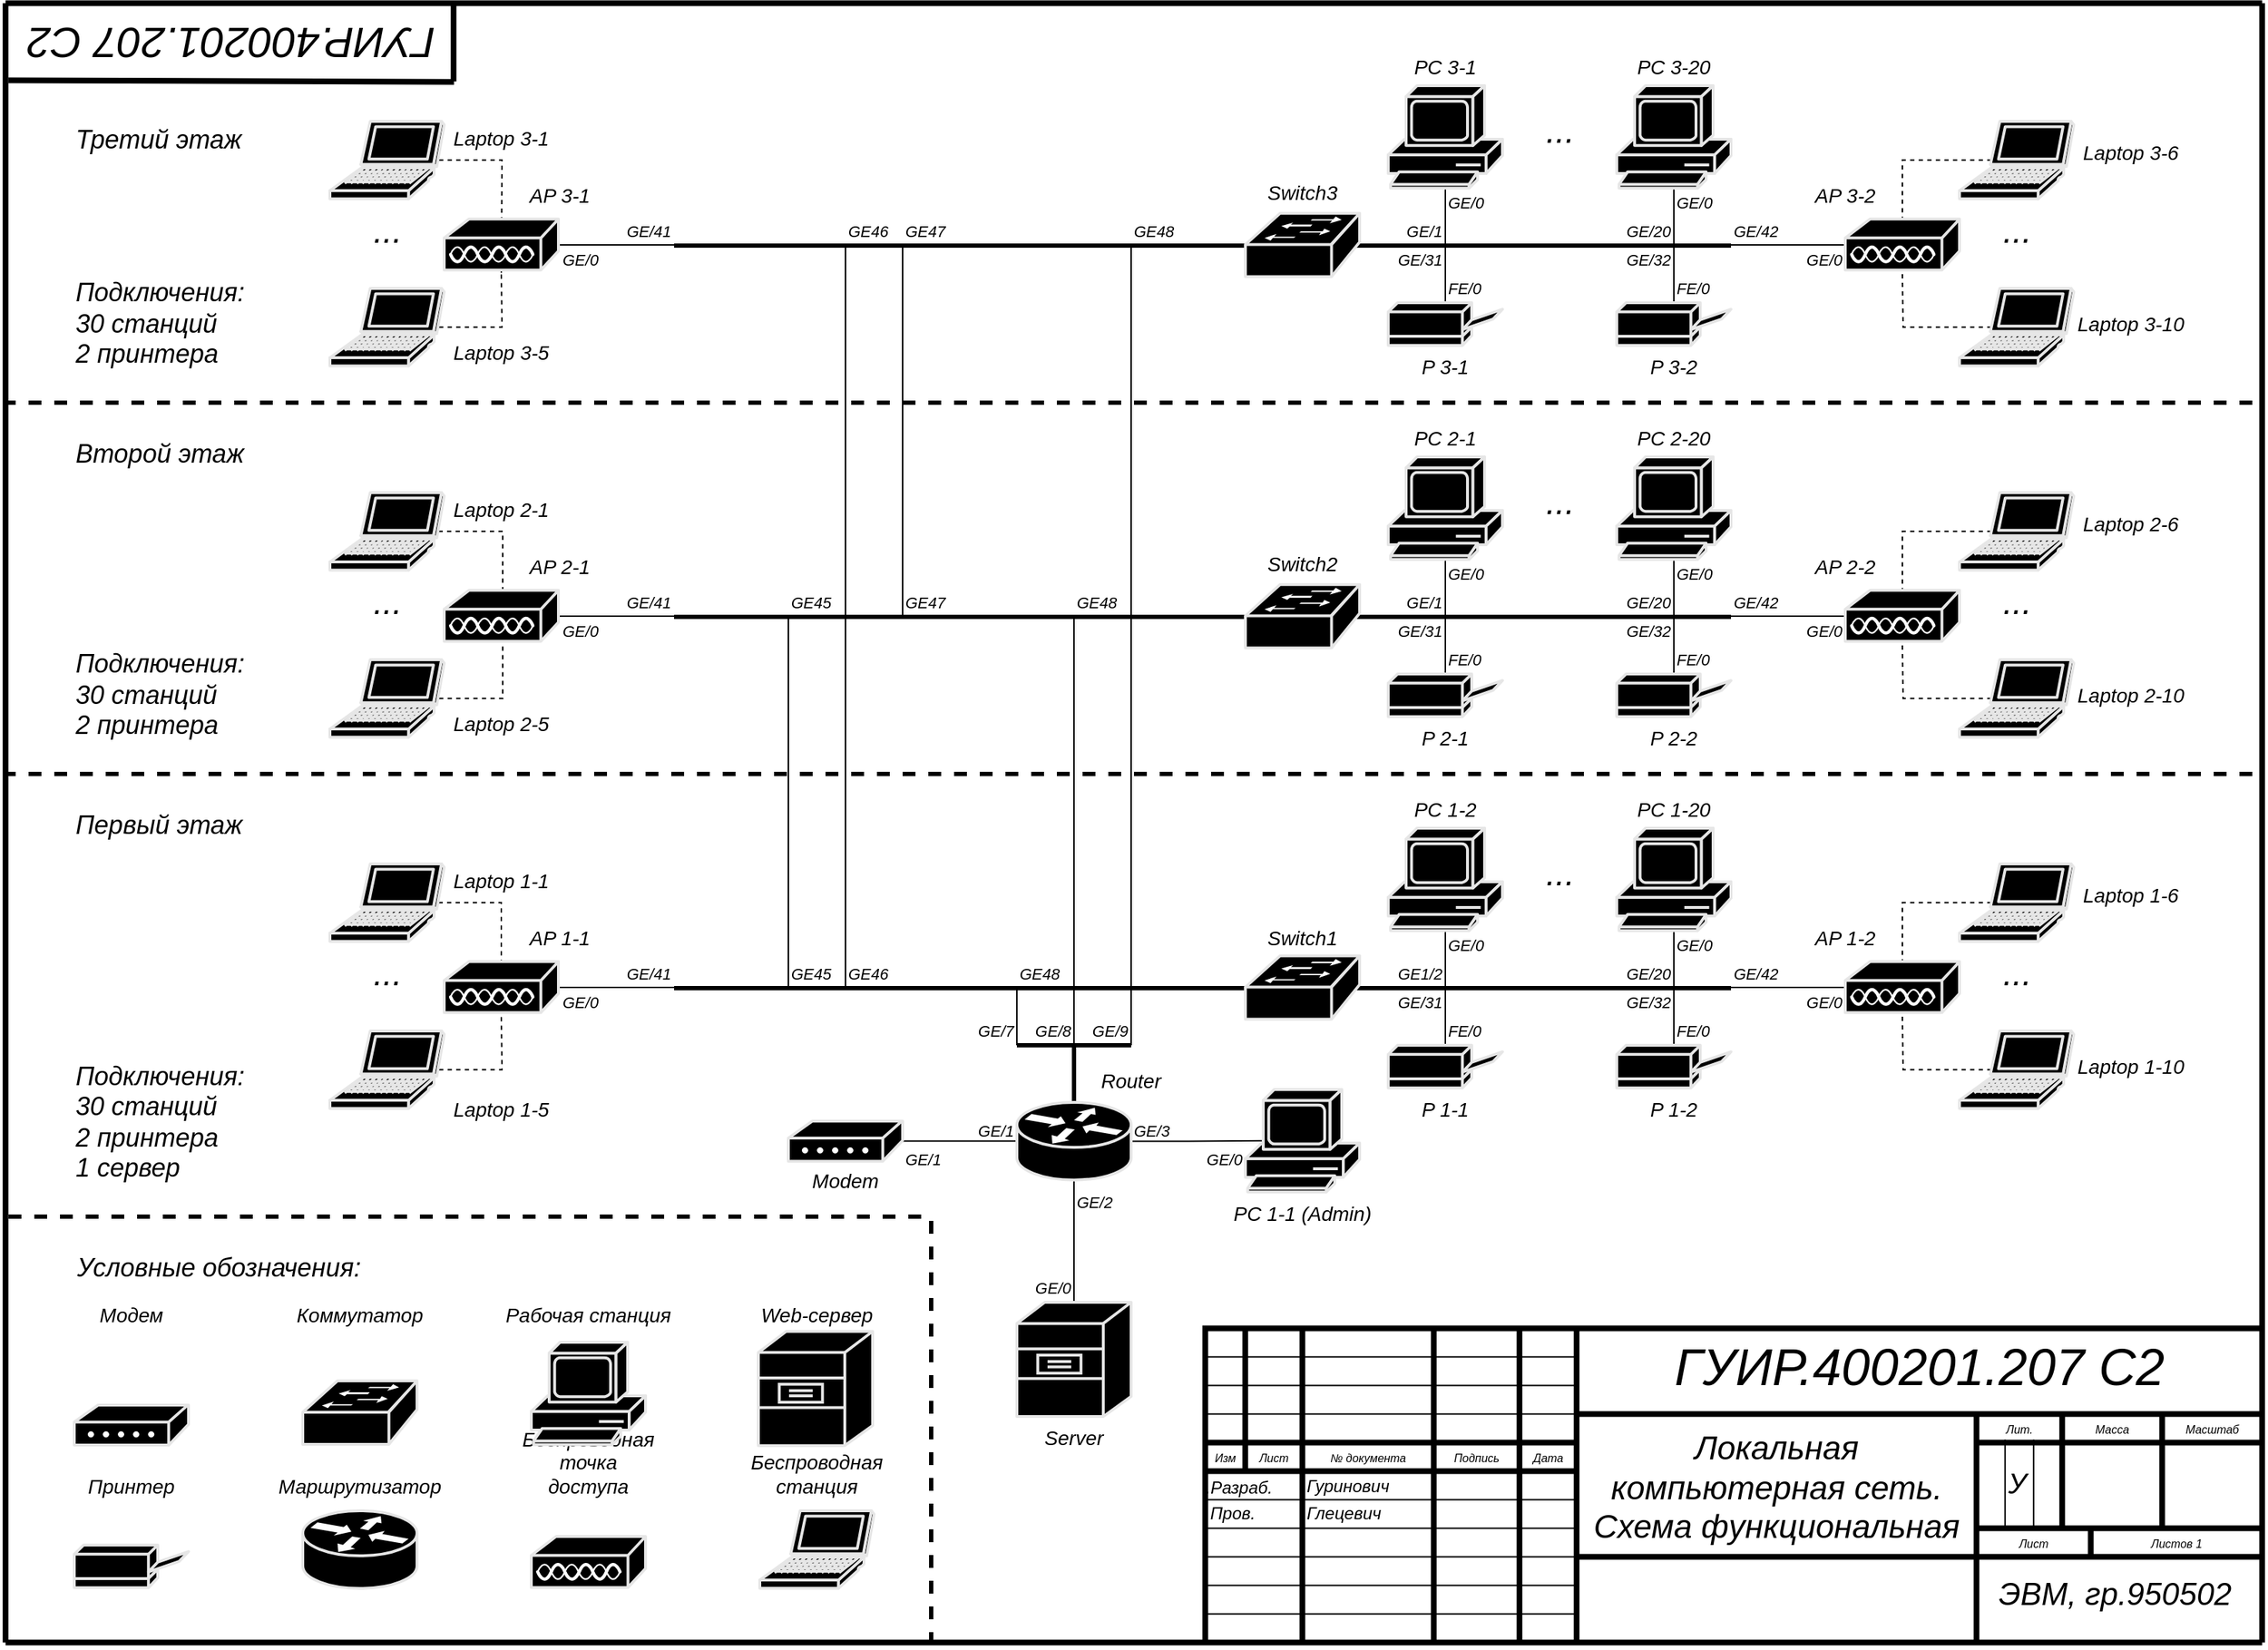 <mxfile compressed="false" version="20.3.0" type="device">
  <diagram name="Страница-1" id="Страница-1">
    <mxGraphModel dx="1455" dy="938" grid="1" gridSize="10" guides="1" tooltips="1" connect="1" arrows="1" fold="1" page="1" pageScale="1" pageWidth="1654" pageHeight="1169" background="none" math="0" shadow="0">
      <root>
        <mxCell id="0" />
        <mxCell id="9BwAd8rwPp-84XcoNZzX-199" value="Проводные соединения" parent="0" />
        <mxCell id="9BwAd8rwPp-84XcoNZzX-81" style="edgeStyle=orthogonalEdgeStyle;rounded=0;orthogonalLoop=1;jettySize=auto;html=1;fontSize=23;endArrow=none;endFill=0;fontFamily=Helvetica;" edge="1" parent="9BwAd8rwPp-84XcoNZzX-199" source="9BwAd8rwPp-84XcoNZzX-50">
          <mxGeometry relative="1" as="geometry">
            <mxPoint x="1080" y="220" as="targetPoint" />
          </mxGeometry>
        </mxCell>
        <mxCell id="9BwAd8rwPp-84XcoNZzX-90" style="edgeStyle=orthogonalEdgeStyle;rounded=0;orthogonalLoop=1;jettySize=auto;html=1;entryX=0.5;entryY=0;entryDx=0;entryDy=0;entryPerimeter=0;fontSize=23;endArrow=none;endFill=0;fontFamily=Helvetica;" edge="1" parent="9BwAd8rwPp-84XcoNZzX-199" source="9BwAd8rwPp-84XcoNZzX-69">
          <mxGeometry relative="1" as="geometry">
            <mxPoint x="1240" y="220" as="targetPoint" />
          </mxGeometry>
        </mxCell>
        <mxCell id="9BwAd8rwPp-84XcoNZzX-485" style="edgeStyle=orthogonalEdgeStyle;rounded=0;orthogonalLoop=1;jettySize=auto;html=1;strokeWidth=1;fontFamily=Helvetica;fontSize=14;endArrow=none;endFill=0;" edge="1" parent="9BwAd8rwPp-84XcoNZzX-199">
          <mxGeometry relative="1" as="geometry">
            <mxPoint x="540" y="179.55" as="targetPoint" />
            <mxPoint x="460" y="179.529" as="sourcePoint" />
            <Array as="points">
              <mxPoint x="500" y="180" />
              <mxPoint x="540" y="180" />
            </Array>
          </mxGeometry>
        </mxCell>
        <mxCell id="9BwAd8rwPp-84XcoNZzX-689" style="edgeStyle=orthogonalEdgeStyle;rounded=0;orthogonalLoop=1;jettySize=auto;html=1;fontSize=23;endArrow=none;endFill=0;fontFamily=Helvetica;" edge="1" source="9BwAd8rwPp-84XcoNZzX-721" parent="9BwAd8rwPp-84XcoNZzX-199">
          <mxGeometry relative="1" as="geometry">
            <mxPoint x="1080.0" y="480" as="targetPoint" />
          </mxGeometry>
        </mxCell>
        <mxCell id="9BwAd8rwPp-84XcoNZzX-690" style="edgeStyle=orthogonalEdgeStyle;rounded=0;orthogonalLoop=1;jettySize=auto;html=1;entryX=0.5;entryY=0;entryDx=0;entryDy=0;entryPerimeter=0;fontSize=23;endArrow=none;endFill=0;fontFamily=Helvetica;" edge="1" source="9BwAd8rwPp-84XcoNZzX-722" parent="9BwAd8rwPp-84XcoNZzX-199">
          <mxGeometry relative="1" as="geometry">
            <mxPoint x="1240" y="480" as="targetPoint" />
          </mxGeometry>
        </mxCell>
        <mxCell id="9BwAd8rwPp-84XcoNZzX-691" style="edgeStyle=orthogonalEdgeStyle;rounded=0;orthogonalLoop=1;jettySize=auto;html=1;strokeWidth=1;fontFamily=Helvetica;fontSize=14;endArrow=none;endFill=0;" edge="1" parent="9BwAd8rwPp-84XcoNZzX-199">
          <mxGeometry relative="1" as="geometry">
            <mxPoint x="540" y="439.55" as="targetPoint" />
            <mxPoint x="460" y="439.529" as="sourcePoint" />
            <Array as="points">
              <mxPoint x="500" y="440" />
              <mxPoint x="540" y="440" />
            </Array>
          </mxGeometry>
        </mxCell>
        <mxCell id="9BwAd8rwPp-84XcoNZzX-733" style="edgeStyle=orthogonalEdgeStyle;rounded=0;orthogonalLoop=1;jettySize=auto;html=1;fontSize=23;endArrow=none;endFill=0;fontFamily=Helvetica;" edge="1" source="9BwAd8rwPp-84XcoNZzX-765" parent="9BwAd8rwPp-84XcoNZzX-199">
          <mxGeometry relative="1" as="geometry">
            <mxPoint x="1080.0" y="740" as="targetPoint" />
          </mxGeometry>
        </mxCell>
        <mxCell id="9BwAd8rwPp-84XcoNZzX-734" style="edgeStyle=orthogonalEdgeStyle;rounded=0;orthogonalLoop=1;jettySize=auto;html=1;entryX=0.5;entryY=0;entryDx=0;entryDy=0;entryPerimeter=0;fontSize=23;endArrow=none;endFill=0;fontFamily=Helvetica;" edge="1" source="9BwAd8rwPp-84XcoNZzX-766" parent="9BwAd8rwPp-84XcoNZzX-199">
          <mxGeometry relative="1" as="geometry">
            <mxPoint x="1240" y="740" as="targetPoint" />
          </mxGeometry>
        </mxCell>
        <mxCell id="9BwAd8rwPp-84XcoNZzX-735" style="edgeStyle=orthogonalEdgeStyle;rounded=0;orthogonalLoop=1;jettySize=auto;html=1;strokeWidth=1;fontFamily=Helvetica;fontSize=14;endArrow=none;endFill=0;" edge="1" parent="9BwAd8rwPp-84XcoNZzX-199">
          <mxGeometry relative="1" as="geometry">
            <mxPoint x="540" y="699.55" as="targetPoint" />
            <mxPoint x="460" y="699.529" as="sourcePoint" />
            <Array as="points">
              <mxPoint x="500" y="700" />
              <mxPoint x="540" y="700" />
            </Array>
          </mxGeometry>
        </mxCell>
        <mxCell id="9BwAd8rwPp-84XcoNZzX-778" style="edgeStyle=orthogonalEdgeStyle;rounded=0;orthogonalLoop=1;jettySize=auto;html=1;strokeWidth=1;fontFamily=Helvetica;fontSize=14;endArrow=none;endFill=0;" edge="1" parent="9BwAd8rwPp-84XcoNZzX-199" source="9BwAd8rwPp-84XcoNZzX-772">
          <mxGeometry relative="1" as="geometry">
            <mxPoint x="1280" y="699.55" as="targetPoint" />
          </mxGeometry>
        </mxCell>
        <mxCell id="9BwAd8rwPp-84XcoNZzX-779" style="edgeStyle=orthogonalEdgeStyle;rounded=0;orthogonalLoop=1;jettySize=auto;html=1;strokeWidth=1;fontFamily=Helvetica;fontSize=14;endArrow=none;endFill=0;" edge="1" parent="9BwAd8rwPp-84XcoNZzX-199" source="9BwAd8rwPp-84XcoNZzX-55">
          <mxGeometry relative="1" as="geometry">
            <mxPoint x="1280" y="179.55" as="targetPoint" />
          </mxGeometry>
        </mxCell>
        <mxCell id="9BwAd8rwPp-84XcoNZzX-780" style="edgeStyle=orthogonalEdgeStyle;rounded=0;orthogonalLoop=1;jettySize=auto;html=1;strokeWidth=1;fontFamily=Helvetica;fontSize=14;endArrow=none;endFill=0;" edge="1" parent="9BwAd8rwPp-84XcoNZzX-199" source="9BwAd8rwPp-84XcoNZzX-728">
          <mxGeometry relative="1" as="geometry">
            <mxPoint x="1280" y="439.55" as="targetPoint" />
          </mxGeometry>
        </mxCell>
        <mxCell id="9BwAd8rwPp-84XcoNZzX-817" style="edgeStyle=orthogonalEdgeStyle;rounded=0;orthogonalLoop=1;jettySize=auto;html=1;strokeWidth=1;fontFamily=Helvetica;fontSize=14;endArrow=none;endFill=0;" edge="1" parent="9BwAd8rwPp-84XcoNZzX-199" source="9BwAd8rwPp-84XcoNZzX-815" target="9BwAd8rwPp-84XcoNZzX-816">
          <mxGeometry relative="1" as="geometry" />
        </mxCell>
        <mxCell id="9BwAd8rwPp-84XcoNZzX-820" value="" style="endArrow=none;html=1;rounded=0;strokeWidth=1;fontFamily=Helvetica;fontSize=14;" edge="1" parent="9BwAd8rwPp-84XcoNZzX-199">
          <mxGeometry width="50" height="50" relative="1" as="geometry">
            <mxPoint x="780" y="740" as="sourcePoint" />
            <mxPoint x="780" y="700" as="targetPoint" />
          </mxGeometry>
        </mxCell>
        <mxCell id="9BwAd8rwPp-84XcoNZzX-821" value="" style="endArrow=none;html=1;rounded=0;strokeWidth=1;fontFamily=Helvetica;fontSize=14;" edge="1" parent="9BwAd8rwPp-84XcoNZzX-199">
          <mxGeometry width="50" height="50" relative="1" as="geometry">
            <mxPoint x="820" y="760" as="sourcePoint" />
            <mxPoint x="820" y="440" as="targetPoint" />
          </mxGeometry>
        </mxCell>
        <mxCell id="9BwAd8rwPp-84XcoNZzX-822" value="" style="endArrow=none;html=1;rounded=0;strokeWidth=1;fontFamily=Helvetica;fontSize=14;" edge="1" parent="9BwAd8rwPp-84XcoNZzX-199">
          <mxGeometry width="50" height="50" relative="1" as="geometry">
            <mxPoint x="860" y="740" as="sourcePoint" />
            <mxPoint x="860" y="180" as="targetPoint" />
          </mxGeometry>
        </mxCell>
        <mxCell id="9BwAd8rwPp-84XcoNZzX-823" value="" style="endArrow=none;html=1;rounded=0;strokeWidth=1;fontFamily=Helvetica;fontSize=14;" edge="1" parent="9BwAd8rwPp-84XcoNZzX-199">
          <mxGeometry width="50" height="50" relative="1" as="geometry">
            <mxPoint x="660" y="700" as="sourcePoint" />
            <mxPoint x="660" y="180" as="targetPoint" />
          </mxGeometry>
        </mxCell>
        <mxCell id="9BwAd8rwPp-84XcoNZzX-824" value="" style="endArrow=none;html=1;rounded=0;strokeWidth=1;fontFamily=Helvetica;fontSize=14;" edge="1" parent="9BwAd8rwPp-84XcoNZzX-199">
          <mxGeometry width="50" height="50" relative="1" as="geometry">
            <mxPoint x="620" y="700" as="sourcePoint" />
            <mxPoint x="620" y="440" as="targetPoint" />
          </mxGeometry>
        </mxCell>
        <mxCell id="9BwAd8rwPp-84XcoNZzX-826" value="" style="endArrow=none;html=1;rounded=0;strokeWidth=1;fontFamily=Helvetica;fontSize=14;" edge="1" parent="9BwAd8rwPp-84XcoNZzX-199">
          <mxGeometry width="50" height="50" relative="1" as="geometry">
            <mxPoint x="700" y="440" as="sourcePoint" />
            <mxPoint x="700" y="180.0" as="targetPoint" />
          </mxGeometry>
        </mxCell>
        <mxCell id="9BwAd8rwPp-84XcoNZzX-830" style="edgeStyle=orthogonalEdgeStyle;rounded=0;orthogonalLoop=1;jettySize=auto;html=1;strokeWidth=1;fontFamily=Helvetica;fontSize=14;endArrow=none;endFill=0;" edge="1" parent="9BwAd8rwPp-84XcoNZzX-199" source="9BwAd8rwPp-84XcoNZzX-816" target="9BwAd8rwPp-84XcoNZzX-827">
          <mxGeometry relative="1" as="geometry" />
        </mxCell>
        <mxCell id="9BwAd8rwPp-84XcoNZzX-839" style="edgeStyle=orthogonalEdgeStyle;rounded=0;orthogonalLoop=1;jettySize=auto;html=1;strokeWidth=1;fontFamily=Helvetica;fontSize=14;endArrow=none;endFill=0;entryX=0.16;entryY=0.5;entryDx=0;entryDy=0;entryPerimeter=0;" edge="1" parent="9BwAd8rwPp-84XcoNZzX-199" source="9BwAd8rwPp-84XcoNZzX-816" target="9BwAd8rwPp-84XcoNZzX-835">
          <mxGeometry relative="1" as="geometry" />
        </mxCell>
        <mxCell id="9BwAd8rwPp-84XcoNZzX-200" value="Беспроводные соединения" parent="0" />
        <mxCell id="9BwAd8rwPp-84XcoNZzX-682" style="edgeStyle=orthogonalEdgeStyle;rounded=0;orthogonalLoop=1;jettySize=auto;html=1;exitX=0.28;exitY=0.5;exitDx=0;exitDy=0;exitPerimeter=0;strokeWidth=1;fontFamily=Helvetica;fontSize=14;endArrow=none;endFill=0;dashed=1;" edge="1" source="9BwAd8rwPp-84XcoNZzX-684" parent="9BwAd8rwPp-84XcoNZzX-200">
          <mxGeometry relative="1" as="geometry">
            <mxPoint x="419.0" y="200" as="targetPoint" />
          </mxGeometry>
        </mxCell>
        <mxCell id="9BwAd8rwPp-84XcoNZzX-683" style="edgeStyle=orthogonalEdgeStyle;rounded=0;orthogonalLoop=1;jettySize=auto;html=1;strokeWidth=1;fontFamily=Helvetica;fontSize=14;endArrow=none;endFill=0;exitX=0.28;exitY=0.5;exitDx=0;exitDy=0;exitPerimeter=0;dashed=1;" edge="1" source="9BwAd8rwPp-84XcoNZzX-685" parent="9BwAd8rwPp-84XcoNZzX-200">
          <mxGeometry relative="1" as="geometry">
            <mxPoint x="419" y="200" as="targetPoint" />
          </mxGeometry>
        </mxCell>
        <mxCell id="9BwAd8rwPp-84XcoNZzX-719" style="edgeStyle=orthogonalEdgeStyle;rounded=0;orthogonalLoop=1;jettySize=auto;html=1;strokeWidth=1;fontFamily=Helvetica;fontSize=14;endArrow=none;endFill=0;exitX=0.95;exitY=0.5;exitDx=0;exitDy=0;exitPerimeter=0;dashed=1;entryX=0.5;entryY=0;entryDx=0;entryDy=0;entryPerimeter=0;" edge="1" source="9BwAd8rwPp-84XcoNZzX-730" parent="9BwAd8rwPp-84XcoNZzX-200" target="9BwAd8rwPp-84XcoNZzX-732">
          <mxGeometry relative="1" as="geometry">
            <mxPoint x="419.0" y="480" as="targetPoint" />
            <Array as="points">
              <mxPoint x="420" y="380" />
              <mxPoint x="420" y="421" />
            </Array>
          </mxGeometry>
        </mxCell>
        <mxCell id="9BwAd8rwPp-84XcoNZzX-718" style="edgeStyle=orthogonalEdgeStyle;rounded=0;orthogonalLoop=1;jettySize=auto;html=1;exitX=0.28;exitY=0.5;exitDx=0;exitDy=0;exitPerimeter=0;strokeWidth=1;fontFamily=Helvetica;fontSize=14;endArrow=none;endFill=0;dashed=1;" edge="1" source="9BwAd8rwPp-84XcoNZzX-729" parent="9BwAd8rwPp-84XcoNZzX-200">
          <mxGeometry relative="1" as="geometry">
            <mxPoint x="419.0" y="460" as="targetPoint" />
            <Array as="points">
              <mxPoint x="420" y="497" />
              <mxPoint x="420" y="460" />
            </Array>
          </mxGeometry>
        </mxCell>
        <mxCell id="9BwAd8rwPp-84XcoNZzX-763" style="edgeStyle=orthogonalEdgeStyle;rounded=0;orthogonalLoop=1;jettySize=auto;html=1;strokeWidth=1;fontFamily=Helvetica;fontSize=14;endArrow=none;endFill=0;exitX=0.95;exitY=0.5;exitDx=0;exitDy=0;exitPerimeter=0;dashed=1;entryX=0.5;entryY=0;entryDx=0;entryDy=0;entryPerimeter=0;" edge="1" source="9BwAd8rwPp-84XcoNZzX-774" parent="9BwAd8rwPp-84XcoNZzX-200" target="9BwAd8rwPp-84XcoNZzX-776">
          <mxGeometry relative="1" as="geometry">
            <mxPoint x="419.0" y="740" as="targetPoint" />
            <Array as="points">
              <mxPoint x="419" y="640" />
            </Array>
          </mxGeometry>
        </mxCell>
        <mxCell id="9BwAd8rwPp-84XcoNZzX-762" style="edgeStyle=orthogonalEdgeStyle;rounded=0;orthogonalLoop=1;jettySize=auto;html=1;exitX=0.28;exitY=0.5;exitDx=0;exitDy=0;exitPerimeter=0;strokeWidth=1;fontFamily=Helvetica;fontSize=14;endArrow=none;endFill=0;dashed=1;" edge="1" source="9BwAd8rwPp-84XcoNZzX-773" parent="9BwAd8rwPp-84XcoNZzX-200">
          <mxGeometry relative="1" as="geometry">
            <mxPoint x="419.0" y="720" as="targetPoint" />
          </mxGeometry>
        </mxCell>
        <mxCell id="9BwAd8rwPp-84XcoNZzX-761" style="edgeStyle=orthogonalEdgeStyle;rounded=0;orthogonalLoop=1;jettySize=auto;html=1;strokeWidth=1;fontFamily=Helvetica;fontSize=14;endArrow=none;endFill=0;exitX=0.28;exitY=0.5;exitDx=0;exitDy=0;exitPerimeter=0;dashed=1;" edge="1" source="9BwAd8rwPp-84XcoNZzX-770" parent="9BwAd8rwPp-84XcoNZzX-200" target="9BwAd8rwPp-84XcoNZzX-772">
          <mxGeometry relative="1" as="geometry">
            <mxPoint x="1400" y="740" as="targetPoint" />
            <Array as="points">
              <mxPoint x="1400" y="640" />
            </Array>
          </mxGeometry>
        </mxCell>
        <mxCell id="9BwAd8rwPp-84XcoNZzX-760" style="edgeStyle=orthogonalEdgeStyle;rounded=0;orthogonalLoop=1;jettySize=auto;html=1;exitX=0.28;exitY=0.5;exitDx=0;exitDy=0;exitPerimeter=0;strokeWidth=1;fontFamily=Helvetica;fontSize=14;endArrow=none;endFill=0;dashed=1;" edge="1" source="9BwAd8rwPp-84XcoNZzX-767" parent="9BwAd8rwPp-84XcoNZzX-200">
          <mxGeometry relative="1" as="geometry">
            <mxPoint x="1400" y="720" as="targetPoint" />
          </mxGeometry>
        </mxCell>
        <mxCell id="9BwAd8rwPp-84XcoNZzX-717" style="edgeStyle=orthogonalEdgeStyle;rounded=0;orthogonalLoop=1;jettySize=auto;html=1;strokeWidth=1;fontFamily=Helvetica;fontSize=14;endArrow=none;endFill=0;exitX=0.28;exitY=0.5;exitDx=0;exitDy=0;exitPerimeter=0;dashed=1;entryX=0.5;entryY=0;entryDx=0;entryDy=0;entryPerimeter=0;" edge="1" source="9BwAd8rwPp-84XcoNZzX-726" parent="9BwAd8rwPp-84XcoNZzX-200" target="9BwAd8rwPp-84XcoNZzX-728">
          <mxGeometry relative="1" as="geometry">
            <mxPoint x="1400" y="480" as="targetPoint" />
            <Array as="points">
              <mxPoint x="1400" y="380" />
            </Array>
          </mxGeometry>
        </mxCell>
        <mxCell id="9BwAd8rwPp-84XcoNZzX-716" style="edgeStyle=orthogonalEdgeStyle;rounded=0;orthogonalLoop=1;jettySize=auto;html=1;exitX=0.28;exitY=0.5;exitDx=0;exitDy=0;exitPerimeter=0;strokeWidth=1;fontFamily=Helvetica;fontSize=14;endArrow=none;endFill=0;dashed=1;" edge="1" source="9BwAd8rwPp-84XcoNZzX-723" parent="9BwAd8rwPp-84XcoNZzX-200">
          <mxGeometry relative="1" as="geometry">
            <mxPoint x="1400" y="460" as="targetPoint" />
          </mxGeometry>
        </mxCell>
        <mxCell id="9BwAd8rwPp-84XcoNZzX-678" style="edgeStyle=orthogonalEdgeStyle;rounded=0;orthogonalLoop=1;jettySize=auto;html=1;strokeWidth=1;fontFamily=Helvetica;fontSize=14;endArrow=none;endFill=0;exitX=0.28;exitY=0.5;exitDx=0;exitDy=0;exitPerimeter=0;dashed=1;" edge="1" parent="9BwAd8rwPp-84XcoNZzX-200" source="9BwAd8rwPp-84XcoNZzX-255" target="9BwAd8rwPp-84XcoNZzX-55">
          <mxGeometry relative="1" as="geometry">
            <mxPoint x="1400" y="160" as="targetPoint" />
            <Array as="points">
              <mxPoint x="1400" y="120" />
            </Array>
          </mxGeometry>
        </mxCell>
        <mxCell id="9BwAd8rwPp-84XcoNZzX-677" style="edgeStyle=orthogonalEdgeStyle;rounded=0;orthogonalLoop=1;jettySize=auto;html=1;exitX=0.28;exitY=0.5;exitDx=0;exitDy=0;exitPerimeter=0;strokeWidth=1;fontFamily=Helvetica;fontSize=14;endArrow=none;endFill=0;dashed=1;" edge="1" parent="9BwAd8rwPp-84XcoNZzX-200" source="9BwAd8rwPp-84XcoNZzX-95">
          <mxGeometry relative="1" as="geometry">
            <mxPoint x="1400.0" y="200" as="targetPoint" />
          </mxGeometry>
        </mxCell>
        <mxCell id="9BwAd8rwPp-84XcoNZzX-198" value="Шины" parent="0" />
        <mxCell id="9BwAd8rwPp-84XcoNZzX-80" style="edgeStyle=orthogonalEdgeStyle;rounded=0;orthogonalLoop=1;jettySize=auto;html=1;fontSize=23;endArrow=none;endFill=0;strokeWidth=3;fontFamily=Helvetica;" edge="1" parent="9BwAd8rwPp-84XcoNZzX-198">
          <mxGeometry relative="1" as="geometry">
            <mxPoint x="540" y="180" as="sourcePoint" />
            <mxPoint x="1280" y="180" as="targetPoint" />
            <Array as="points">
              <mxPoint x="1030" y="180" />
            </Array>
          </mxGeometry>
        </mxCell>
        <mxCell id="9BwAd8rwPp-84XcoNZzX-693" style="edgeStyle=orthogonalEdgeStyle;rounded=0;orthogonalLoop=1;jettySize=auto;html=1;fontSize=23;endArrow=none;endFill=0;strokeWidth=3;fontFamily=Helvetica;" edge="1" parent="9BwAd8rwPp-84XcoNZzX-198">
          <mxGeometry relative="1" as="geometry">
            <mxPoint x="540" y="440" as="sourcePoint" />
            <mxPoint x="1280" y="440" as="targetPoint" />
            <Array as="points">
              <mxPoint x="1030" y="440" />
            </Array>
          </mxGeometry>
        </mxCell>
        <mxCell id="9BwAd8rwPp-84XcoNZzX-737" style="edgeStyle=orthogonalEdgeStyle;rounded=0;orthogonalLoop=1;jettySize=auto;html=1;fontSize=23;endArrow=none;endFill=0;strokeWidth=3;fontFamily=Helvetica;" edge="1" parent="9BwAd8rwPp-84XcoNZzX-198">
          <mxGeometry relative="1" as="geometry">
            <mxPoint x="540" y="700" as="sourcePoint" />
            <mxPoint x="1280" y="700" as="targetPoint" />
            <Array as="points">
              <mxPoint x="1030" y="700" />
            </Array>
          </mxGeometry>
        </mxCell>
        <mxCell id="9BwAd8rwPp-84XcoNZzX-818" style="edgeStyle=orthogonalEdgeStyle;rounded=0;orthogonalLoop=1;jettySize=auto;html=1;strokeWidth=3;fontFamily=Helvetica;fontSize=14;endArrow=none;endFill=0;" edge="1" parent="9BwAd8rwPp-84XcoNZzX-198" source="9BwAd8rwPp-84XcoNZzX-816">
          <mxGeometry relative="1" as="geometry">
            <mxPoint x="820" y="740" as="targetPoint" />
          </mxGeometry>
        </mxCell>
        <mxCell id="9BwAd8rwPp-84XcoNZzX-819" style="edgeStyle=orthogonalEdgeStyle;rounded=0;orthogonalLoop=1;jettySize=auto;html=1;strokeWidth=3;fontFamily=Helvetica;fontSize=14;endArrow=none;endFill=0;" edge="1" parent="9BwAd8rwPp-84XcoNZzX-198">
          <mxGeometry relative="1" as="geometry">
            <mxPoint x="780" y="740" as="targetPoint" />
            <mxPoint x="860" y="740" as="sourcePoint" />
          </mxGeometry>
        </mxCell>
        <mxCell id="9BwAd8rwPp-84XcoNZzX-201" value="Названия" parent="0" />
        <mxCell id="9BwAd8rwPp-84XcoNZzX-190" value="PC 3-1" style="text;html=1;strokeColor=none;fillColor=none;align=center;verticalAlign=middle;whiteSpace=wrap;rounded=0;dashed=1;fillStyle=auto;strokeWidth=2;fontFamily=Helvetica;fontSize=14;fontStyle=2" vertex="1" parent="9BwAd8rwPp-84XcoNZzX-201">
          <mxGeometry x="1040" y="40" width="80" height="30" as="geometry" />
        </mxCell>
        <mxCell id="9BwAd8rwPp-84XcoNZzX-193" value="PC 3-20" style="text;html=1;strokeColor=none;fillColor=none;align=center;verticalAlign=middle;whiteSpace=wrap;rounded=0;dashed=1;fillStyle=auto;strokeWidth=2;fontFamily=Helvetica;fontSize=14;fontStyle=2" vertex="1" parent="9BwAd8rwPp-84XcoNZzX-201">
          <mxGeometry x="1200" y="40" width="80" height="30" as="geometry" />
        </mxCell>
        <mxCell id="9BwAd8rwPp-84XcoNZzX-108" value="&lt;i&gt;&lt;font style=&quot;font-size: 24px;&quot;&gt;...&lt;/font&gt;&lt;/i&gt;" style="text;html=1;align=center;verticalAlign=middle;resizable=0;points=[];autosize=1;strokeColor=none;fillColor=none;fontSize=23;fontFamily=Helvetica;" vertex="1" parent="9BwAd8rwPp-84XcoNZzX-201">
          <mxGeometry x="1140" y="80.0" width="40" height="40" as="geometry" />
        </mxCell>
        <mxCell id="9BwAd8rwPp-84XcoNZzX-277" value="P 3-1" style="text;html=1;strokeColor=none;fillColor=none;align=center;verticalAlign=middle;whiteSpace=wrap;rounded=0;dashed=1;fillStyle=auto;strokeWidth=2;fontFamily=Helvetica;fontSize=14;fontStyle=2" vertex="1" parent="9BwAd8rwPp-84XcoNZzX-201">
          <mxGeometry x="1040" y="250" width="80" height="30" as="geometry" />
        </mxCell>
        <mxCell id="9BwAd8rwPp-84XcoNZzX-462" value="AP 3-2" style="text;html=1;strokeColor=none;fillColor=none;align=center;verticalAlign=middle;whiteSpace=wrap;rounded=0;dashed=1;fillStyle=auto;strokeWidth=2;fontFamily=Helvetica;fontSize=14;fontStyle=2" vertex="1" parent="9BwAd8rwPp-84XcoNZzX-201">
          <mxGeometry x="1320" y="130.0" width="80" height="30" as="geometry" />
        </mxCell>
        <mxCell id="9BwAd8rwPp-84XcoNZzX-278" value="P 3-2" style="text;html=1;strokeColor=none;fillColor=none;align=center;verticalAlign=middle;whiteSpace=wrap;rounded=0;dashed=1;fillStyle=auto;strokeWidth=2;fontFamily=Helvetica;fontSize=14;fontStyle=2" vertex="1" parent="9BwAd8rwPp-84XcoNZzX-201">
          <mxGeometry x="1200" y="250" width="80" height="30" as="geometry" />
        </mxCell>
        <mxCell id="9BwAd8rwPp-84XcoNZzX-287" value="Laptop 3-6" style="text;html=1;strokeColor=none;fillColor=none;align=center;verticalAlign=middle;whiteSpace=wrap;rounded=0;dashed=1;fillStyle=auto;strokeWidth=2;fontFamily=Helvetica;fontSize=14;fontStyle=2" vertex="1" parent="9BwAd8rwPp-84XcoNZzX-201">
          <mxGeometry x="1520" y="100" width="80" height="30" as="geometry" />
        </mxCell>
        <mxCell id="9BwAd8rwPp-84XcoNZzX-288" value="Laptop 3-10" style="text;html=1;strokeColor=none;fillColor=none;align=center;verticalAlign=middle;whiteSpace=wrap;rounded=0;dashed=1;fillStyle=auto;strokeWidth=2;fontFamily=Helvetica;fontSize=14;fontStyle=2" vertex="1" parent="9BwAd8rwPp-84XcoNZzX-201">
          <mxGeometry x="1520" y="220.0" width="80" height="30" as="geometry" />
        </mxCell>
        <mxCell id="9BwAd8rwPp-84XcoNZzX-680" value="Laptop 3-1" style="text;html=1;strokeColor=none;fillColor=none;align=center;verticalAlign=middle;whiteSpace=wrap;rounded=0;dashed=1;fillStyle=auto;strokeWidth=2;fontFamily=Helvetica;fontSize=14;fontStyle=2;container=0;" vertex="1" parent="9BwAd8rwPp-84XcoNZzX-201">
          <mxGeometry x="379" y="90" width="80" height="30" as="geometry" />
        </mxCell>
        <mxCell id="9BwAd8rwPp-84XcoNZzX-681" value="Laptop 3-5" style="text;html=1;strokeColor=none;fillColor=none;align=center;verticalAlign=middle;whiteSpace=wrap;rounded=0;dashed=1;fillStyle=auto;strokeWidth=2;fontFamily=Helvetica;fontSize=14;fontStyle=2;container=0;" vertex="1" parent="9BwAd8rwPp-84XcoNZzX-201">
          <mxGeometry x="379" y="240.0" width="80" height="30" as="geometry" />
        </mxCell>
        <mxCell id="9BwAd8rwPp-84XcoNZzX-694" value="PC 2-1" style="text;html=1;strokeColor=none;fillColor=none;align=center;verticalAlign=middle;whiteSpace=wrap;rounded=0;dashed=1;fillStyle=auto;strokeWidth=2;fontFamily=Helvetica;fontSize=14;fontStyle=2" vertex="1" parent="9BwAd8rwPp-84XcoNZzX-201">
          <mxGeometry x="1040" y="300" width="80" height="30" as="geometry" />
        </mxCell>
        <mxCell id="9BwAd8rwPp-84XcoNZzX-695" value="PC 2-20" style="text;html=1;strokeColor=none;fillColor=none;align=center;verticalAlign=middle;whiteSpace=wrap;rounded=0;dashed=1;fillStyle=auto;strokeWidth=2;fontFamily=Helvetica;fontSize=14;fontStyle=2" vertex="1" parent="9BwAd8rwPp-84XcoNZzX-201">
          <mxGeometry x="1200" y="300" width="80" height="30" as="geometry" />
        </mxCell>
        <mxCell id="9BwAd8rwPp-84XcoNZzX-696" value="&lt;i&gt;&lt;font style=&quot;font-size: 24px;&quot;&gt;...&lt;/font&gt;&lt;/i&gt;" style="text;html=1;align=center;verticalAlign=middle;resizable=0;points=[];autosize=1;strokeColor=none;fillColor=none;fontSize=23;fontFamily=Helvetica;" vertex="1" parent="9BwAd8rwPp-84XcoNZzX-201">
          <mxGeometry x="1140" y="340.0" width="40" height="40" as="geometry" />
        </mxCell>
        <mxCell id="9BwAd8rwPp-84XcoNZzX-697" value="P 2-1" style="text;html=1;strokeColor=none;fillColor=none;align=center;verticalAlign=middle;whiteSpace=wrap;rounded=0;dashed=1;fillStyle=auto;strokeWidth=2;fontFamily=Helvetica;fontSize=14;fontStyle=2" vertex="1" parent="9BwAd8rwPp-84XcoNZzX-201">
          <mxGeometry x="1040" y="510" width="80" height="30" as="geometry" />
        </mxCell>
        <mxCell id="9BwAd8rwPp-84XcoNZzX-698" value="AP 2-2" style="text;html=1;strokeColor=none;fillColor=none;align=center;verticalAlign=middle;whiteSpace=wrap;rounded=0;dashed=1;fillStyle=auto;strokeWidth=2;fontFamily=Helvetica;fontSize=14;fontStyle=2" vertex="1" parent="9BwAd8rwPp-84XcoNZzX-201">
          <mxGeometry x="1320" y="390.0" width="80" height="30" as="geometry" />
        </mxCell>
        <mxCell id="9BwAd8rwPp-84XcoNZzX-699" value="P 2-2" style="text;html=1;strokeColor=none;fillColor=none;align=center;verticalAlign=middle;whiteSpace=wrap;rounded=0;dashed=1;fillStyle=auto;strokeWidth=2;fontFamily=Helvetica;fontSize=14;fontStyle=2" vertex="1" parent="9BwAd8rwPp-84XcoNZzX-201">
          <mxGeometry x="1200" y="510" width="80" height="30" as="geometry" />
        </mxCell>
        <mxCell id="9BwAd8rwPp-84XcoNZzX-700" value="Laptop 2-6" style="text;html=1;strokeColor=none;fillColor=none;align=center;verticalAlign=middle;whiteSpace=wrap;rounded=0;dashed=1;fillStyle=auto;strokeWidth=2;fontFamily=Helvetica;fontSize=14;fontStyle=2" vertex="1" parent="9BwAd8rwPp-84XcoNZzX-201">
          <mxGeometry x="1520" y="360" width="80" height="30" as="geometry" />
        </mxCell>
        <mxCell id="9BwAd8rwPp-84XcoNZzX-701" value="Laptop 2-10" style="text;html=1;strokeColor=none;fillColor=none;align=center;verticalAlign=middle;whiteSpace=wrap;rounded=0;dashed=1;fillStyle=auto;strokeWidth=2;fontFamily=Helvetica;fontSize=14;fontStyle=2" vertex="1" parent="9BwAd8rwPp-84XcoNZzX-201">
          <mxGeometry x="1520" y="480.0" width="80" height="30" as="geometry" />
        </mxCell>
        <mxCell id="9BwAd8rwPp-84XcoNZzX-702" value="Laptop 2-1" style="text;html=1;strokeColor=none;fillColor=none;align=center;verticalAlign=middle;whiteSpace=wrap;rounded=0;dashed=1;fillStyle=auto;strokeWidth=2;fontFamily=Helvetica;fontSize=14;fontStyle=2;container=0;" vertex="1" parent="9BwAd8rwPp-84XcoNZzX-201">
          <mxGeometry x="379" y="350" width="80" height="30" as="geometry" />
        </mxCell>
        <mxCell id="9BwAd8rwPp-84XcoNZzX-703" value="Laptop 2-5" style="text;html=1;strokeColor=none;fillColor=none;align=center;verticalAlign=middle;whiteSpace=wrap;rounded=0;dashed=1;fillStyle=auto;strokeWidth=2;fontFamily=Helvetica;fontSize=14;fontStyle=2;container=0;" vertex="1" parent="9BwAd8rwPp-84XcoNZzX-201">
          <mxGeometry x="379" y="500.0" width="80" height="30" as="geometry" />
        </mxCell>
        <mxCell id="9BwAd8rwPp-84XcoNZzX-738" value="PC 1-2" style="text;html=1;strokeColor=none;fillColor=none;align=center;verticalAlign=middle;whiteSpace=wrap;rounded=0;dashed=1;fillStyle=auto;strokeWidth=2;fontFamily=Helvetica;fontSize=14;fontStyle=2" vertex="1" parent="9BwAd8rwPp-84XcoNZzX-201">
          <mxGeometry x="1040" y="560" width="80" height="30" as="geometry" />
        </mxCell>
        <mxCell id="9BwAd8rwPp-84XcoNZzX-739" value="PC 1-20" style="text;html=1;strokeColor=none;fillColor=none;align=center;verticalAlign=middle;whiteSpace=wrap;rounded=0;dashed=1;fillStyle=auto;strokeWidth=2;fontFamily=Helvetica;fontSize=14;fontStyle=2" vertex="1" parent="9BwAd8rwPp-84XcoNZzX-201">
          <mxGeometry x="1200" y="560" width="80" height="30" as="geometry" />
        </mxCell>
        <mxCell id="9BwAd8rwPp-84XcoNZzX-740" value="&lt;i&gt;&lt;font style=&quot;font-size: 24px;&quot;&gt;...&lt;/font&gt;&lt;/i&gt;" style="text;html=1;align=center;verticalAlign=middle;resizable=0;points=[];autosize=1;strokeColor=none;fillColor=none;fontSize=23;fontFamily=Helvetica;" vertex="1" parent="9BwAd8rwPp-84XcoNZzX-201">
          <mxGeometry x="1140" y="600.0" width="40" height="40" as="geometry" />
        </mxCell>
        <mxCell id="9BwAd8rwPp-84XcoNZzX-741" value="P 1-1" style="text;html=1;strokeColor=none;fillColor=none;align=center;verticalAlign=middle;whiteSpace=wrap;rounded=0;dashed=1;fillStyle=auto;strokeWidth=2;fontFamily=Helvetica;fontSize=14;fontStyle=2" vertex="1" parent="9BwAd8rwPp-84XcoNZzX-201">
          <mxGeometry x="1040" y="770" width="80" height="30" as="geometry" />
        </mxCell>
        <mxCell id="9BwAd8rwPp-84XcoNZzX-742" value="AP 1-2" style="text;html=1;strokeColor=none;fillColor=none;align=center;verticalAlign=middle;whiteSpace=wrap;rounded=0;dashed=1;fillStyle=auto;strokeWidth=2;fontFamily=Helvetica;fontSize=14;fontStyle=2" vertex="1" parent="9BwAd8rwPp-84XcoNZzX-201">
          <mxGeometry x="1320" y="650.0" width="80" height="30" as="geometry" />
        </mxCell>
        <mxCell id="9BwAd8rwPp-84XcoNZzX-743" value="P 1-2" style="text;html=1;strokeColor=none;fillColor=none;align=center;verticalAlign=middle;whiteSpace=wrap;rounded=0;dashed=1;fillStyle=auto;strokeWidth=2;fontFamily=Helvetica;fontSize=14;fontStyle=2" vertex="1" parent="9BwAd8rwPp-84XcoNZzX-201">
          <mxGeometry x="1200" y="770" width="80" height="30" as="geometry" />
        </mxCell>
        <mxCell id="9BwAd8rwPp-84XcoNZzX-744" value="Laptop 1-6" style="text;html=1;strokeColor=none;fillColor=none;align=center;verticalAlign=middle;whiteSpace=wrap;rounded=0;dashed=1;fillStyle=auto;strokeWidth=2;fontFamily=Helvetica;fontSize=14;fontStyle=2" vertex="1" parent="9BwAd8rwPp-84XcoNZzX-201">
          <mxGeometry x="1520" y="620" width="80" height="30" as="geometry" />
        </mxCell>
        <mxCell id="9BwAd8rwPp-84XcoNZzX-745" value="Laptop 1-10" style="text;html=1;strokeColor=none;fillColor=none;align=center;verticalAlign=middle;whiteSpace=wrap;rounded=0;dashed=1;fillStyle=auto;strokeWidth=2;fontFamily=Helvetica;fontSize=14;fontStyle=2" vertex="1" parent="9BwAd8rwPp-84XcoNZzX-201">
          <mxGeometry x="1520" y="740.0" width="80" height="30" as="geometry" />
        </mxCell>
        <mxCell id="9BwAd8rwPp-84XcoNZzX-746" value="Laptop 1-1" style="text;html=1;strokeColor=none;fillColor=none;align=center;verticalAlign=middle;whiteSpace=wrap;rounded=0;dashed=1;fillStyle=auto;strokeWidth=2;fontFamily=Helvetica;fontSize=14;fontStyle=2;container=0;" vertex="1" parent="9BwAd8rwPp-84XcoNZzX-201">
          <mxGeometry x="379" y="610" width="80" height="30" as="geometry" />
        </mxCell>
        <mxCell id="9BwAd8rwPp-84XcoNZzX-783" value="AP 2-1" style="text;html=1;strokeColor=none;fillColor=none;align=center;verticalAlign=middle;whiteSpace=wrap;rounded=0;dashed=1;fillStyle=auto;strokeWidth=2;fontFamily=Helvetica;fontSize=14;fontStyle=2" vertex="1" parent="9BwAd8rwPp-84XcoNZzX-201">
          <mxGeometry x="420" y="390.0" width="80" height="30" as="geometry" />
        </mxCell>
        <mxCell id="9BwAd8rwPp-84XcoNZzX-785" value="AP 3-1" style="text;html=1;strokeColor=none;fillColor=none;align=center;verticalAlign=middle;whiteSpace=wrap;rounded=0;dashed=1;fillStyle=auto;strokeWidth=2;fontFamily=Helvetica;fontSize=14;fontStyle=2" vertex="1" parent="9BwAd8rwPp-84XcoNZzX-201">
          <mxGeometry x="420" y="130.0" width="80" height="30" as="geometry" />
        </mxCell>
        <mxCell id="9BwAd8rwPp-84XcoNZzX-786" value="Switch1" style="text;html=1;strokeColor=none;fillColor=none;align=center;verticalAlign=middle;whiteSpace=wrap;rounded=0;dashed=1;fillStyle=auto;strokeWidth=2;fontFamily=Helvetica;fontSize=14;fontStyle=2" vertex="1" parent="9BwAd8rwPp-84XcoNZzX-201">
          <mxGeometry x="940" y="650" width="80" height="30" as="geometry" />
        </mxCell>
        <mxCell id="9BwAd8rwPp-84XcoNZzX-787" value="Switch2" style="text;html=1;strokeColor=none;fillColor=none;align=center;verticalAlign=middle;whiteSpace=wrap;rounded=0;dashed=1;fillStyle=auto;strokeWidth=2;fontFamily=Helvetica;fontSize=14;fontStyle=2" vertex="1" parent="9BwAd8rwPp-84XcoNZzX-201">
          <mxGeometry x="940" y="387.5" width="80" height="30" as="geometry" />
        </mxCell>
        <mxCell id="9BwAd8rwPp-84XcoNZzX-788" value="Switch3" style="text;html=1;strokeColor=none;fillColor=none;align=center;verticalAlign=middle;whiteSpace=wrap;rounded=0;dashed=1;fillStyle=auto;strokeWidth=2;fontFamily=Helvetica;fontSize=14;fontStyle=2" vertex="1" parent="9BwAd8rwPp-84XcoNZzX-201">
          <mxGeometry x="940" y="127.5" width="80" height="30" as="geometry" />
        </mxCell>
        <mxCell id="9BwAd8rwPp-84XcoNZzX-747" value="Коммутатор" style="text;html=1;strokeColor=none;fillColor=none;align=center;verticalAlign=bottom;whiteSpace=wrap;rounded=0;dashed=1;fillStyle=auto;strokeWidth=2;fontFamily=Helvetica;fontSize=14;fontStyle=2;container=0;" vertex="1" parent="9BwAd8rwPp-84XcoNZzX-201">
          <mxGeometry x="280" y="910.0" width="80" height="30" as="geometry" />
        </mxCell>
        <mxCell id="9BwAd8rwPp-84XcoNZzX-800" value="Модем" style="text;html=1;strokeColor=none;fillColor=none;align=center;verticalAlign=bottom;whiteSpace=wrap;rounded=0;dashed=1;fillStyle=auto;strokeWidth=2;fontFamily=Helvetica;fontSize=14;fontStyle=2;container=0;" vertex="1" parent="9BwAd8rwPp-84XcoNZzX-201">
          <mxGeometry x="120" y="910.0" width="80" height="30" as="geometry" />
        </mxCell>
        <mxCell id="9BwAd8rwPp-84XcoNZzX-799" value="Маршрутизатор" style="text;html=1;strokeColor=none;fillColor=none;align=center;verticalAlign=bottom;whiteSpace=wrap;rounded=0;dashed=1;fillStyle=auto;strokeWidth=2;fontFamily=Helvetica;fontSize=14;fontStyle=2;container=0;" vertex="1" parent="9BwAd8rwPp-84XcoNZzX-201">
          <mxGeometry x="280" y="1030" width="80" height="30" as="geometry" />
        </mxCell>
        <mxCell id="9BwAd8rwPp-84XcoNZzX-801" value="Беспроводная точка доступа" style="text;html=1;strokeColor=none;fillColor=none;align=center;verticalAlign=bottom;whiteSpace=wrap;rounded=0;dashed=1;fillStyle=auto;strokeWidth=2;fontFamily=Helvetica;fontSize=14;fontStyle=2;container=0;" vertex="1" parent="9BwAd8rwPp-84XcoNZzX-201">
          <mxGeometry x="440" y="1030" width="80" height="30" as="geometry" />
        </mxCell>
        <mxCell id="9BwAd8rwPp-84XcoNZzX-804" value="Беспроводная станция" style="text;html=1;strokeColor=none;fillColor=none;align=center;verticalAlign=bottom;whiteSpace=wrap;rounded=0;dashed=1;fillStyle=auto;strokeWidth=2;fontFamily=Helvetica;fontSize=14;fontStyle=2;container=0;" vertex="1" parent="9BwAd8rwPp-84XcoNZzX-201">
          <mxGeometry x="600" y="1030" width="80" height="30" as="geometry" />
        </mxCell>
        <mxCell id="9BwAd8rwPp-84XcoNZzX-802" value="Рабочая станция" style="text;html=1;strokeColor=none;fillColor=none;align=center;verticalAlign=bottom;whiteSpace=wrap;rounded=0;dashed=1;fillStyle=auto;strokeWidth=2;fontFamily=Helvetica;fontSize=14;fontStyle=2;container=0;" vertex="1" parent="9BwAd8rwPp-84XcoNZzX-201">
          <mxGeometry x="420" y="910.36" width="120" height="30" as="geometry" />
        </mxCell>
        <mxCell id="9BwAd8rwPp-84XcoNZzX-813" value="Условные обозначения:" style="text;html=1;strokeColor=none;fillColor=none;align=left;verticalAlign=bottom;whiteSpace=wrap;rounded=0;dashed=1;fillStyle=auto;strokeWidth=2;fontFamily=Helvetica;fontSize=18;fontStyle=2;container=0;" vertex="1" parent="9BwAd8rwPp-84XcoNZzX-201">
          <mxGeometry x="120" y="880" width="220" height="30" as="geometry" />
        </mxCell>
        <mxCell id="9BwAd8rwPp-84XcoNZzX-836" value="PC 1-1 (Admin)" style="text;html=1;strokeColor=none;fillColor=none;align=center;verticalAlign=middle;whiteSpace=wrap;rounded=0;dashed=1;fillStyle=auto;strokeWidth=2;fontFamily=Helvetica;fontSize=14;fontStyle=2" vertex="1" parent="9BwAd8rwPp-84XcoNZzX-201">
          <mxGeometry x="920" y="843" width="120" height="30" as="geometry" />
        </mxCell>
        <mxCell id="9BwAd8rwPp-84XcoNZzX-837" value="Router" style="text;html=1;strokeColor=none;fillColor=none;align=center;verticalAlign=middle;whiteSpace=wrap;rounded=0;dashed=1;fillStyle=auto;strokeWidth=2;fontFamily=Helvetica;fontSize=14;fontStyle=2" vertex="1" parent="9BwAd8rwPp-84XcoNZzX-201">
          <mxGeometry x="820" y="750" width="80" height="30" as="geometry" />
        </mxCell>
        <mxCell id="9BwAd8rwPp-84XcoNZzX-838" value="Server" style="text;html=1;strokeColor=none;fillColor=none;align=center;verticalAlign=middle;whiteSpace=wrap;rounded=0;dashed=1;fillStyle=auto;strokeWidth=2;fontFamily=Helvetica;fontSize=14;fontStyle=2" vertex="1" parent="9BwAd8rwPp-84XcoNZzX-201">
          <mxGeometry x="780" y="1000" width="80" height="30" as="geometry" />
        </mxCell>
        <mxCell id="9BwAd8rwPp-84XcoNZzX-847" value="Принтер" style="text;html=1;strokeColor=none;fillColor=none;align=center;verticalAlign=bottom;whiteSpace=wrap;rounded=0;dashed=1;fillStyle=auto;strokeWidth=2;fontFamily=Helvetica;fontSize=14;fontStyle=2;container=0;" vertex="1" parent="9BwAd8rwPp-84XcoNZzX-201">
          <mxGeometry x="120" y="1030" width="80" height="30" as="geometry" />
        </mxCell>
        <mxCell id="9BwAd8rwPp-84XcoNZzX-849" value="Web-сервер" style="text;html=1;strokeColor=none;fillColor=none;align=center;verticalAlign=bottom;whiteSpace=wrap;rounded=0;dashed=1;fillStyle=auto;strokeWidth=2;fontFamily=Helvetica;fontSize=14;fontStyle=2;container=0;" vertex="1" parent="9BwAd8rwPp-84XcoNZzX-201">
          <mxGeometry x="590" y="910.36" width="100" height="30" as="geometry" />
        </mxCell>
        <mxCell id="9BwAd8rwPp-84XcoNZzX-784" value="AP 1-1" style="text;html=1;strokeColor=none;fillColor=none;align=center;verticalAlign=middle;whiteSpace=wrap;rounded=0;dashed=1;fillStyle=auto;strokeWidth=2;fontFamily=Helvetica;fontSize=14;fontStyle=2" vertex="1" parent="9BwAd8rwPp-84XcoNZzX-201">
          <mxGeometry x="420" y="650.0" width="80" height="30" as="geometry" />
        </mxCell>
        <mxCell id="9BwAd8rwPp-84XcoNZzX-797" value="Laptop 1-5" style="text;html=1;strokeColor=none;fillColor=none;align=center;verticalAlign=middle;whiteSpace=wrap;rounded=0;dashed=1;fillStyle=auto;strokeWidth=2;fontFamily=Helvetica;fontSize=14;fontStyle=2;container=0;" vertex="1" parent="9BwAd8rwPp-84XcoNZzX-201">
          <mxGeometry x="379" y="770.0" width="80" height="30" as="geometry" />
        </mxCell>
        <mxCell id="9BwAd8rwPp-84XcoNZzX-842" value="Modem" style="text;html=1;strokeColor=none;fillColor=none;align=center;verticalAlign=middle;whiteSpace=wrap;rounded=0;dashed=1;fillStyle=auto;strokeWidth=2;fontFamily=Helvetica;fontSize=14;fontStyle=2" vertex="1" parent="9BwAd8rwPp-84XcoNZzX-201">
          <mxGeometry x="620" y="820" width="80" height="30" as="geometry" />
        </mxCell>
        <mxCell id="9BwAd8rwPp-84XcoNZzX-834" value="Третий этаж" style="text;html=1;strokeColor=none;fillColor=none;align=left;verticalAlign=bottom;whiteSpace=wrap;rounded=0;dashed=1;fillStyle=auto;strokeWidth=2;fontFamily=Helvetica;fontSize=18;fontStyle=2;container=0;" vertex="1" parent="9BwAd8rwPp-84XcoNZzX-201">
          <mxGeometry x="119" y="90" width="121" height="30" as="geometry" />
        </mxCell>
        <mxCell id="9BwAd8rwPp-84XcoNZzX-833" value="Второй этаж" style="text;html=1;strokeColor=none;fillColor=none;align=left;verticalAlign=bottom;whiteSpace=wrap;rounded=0;dashed=1;fillStyle=auto;strokeWidth=2;fontFamily=Helvetica;fontSize=18;fontStyle=2;container=0;" vertex="1" parent="9BwAd8rwPp-84XcoNZzX-201">
          <mxGeometry x="119" y="310" width="121" height="30" as="geometry" />
        </mxCell>
        <mxCell id="9BwAd8rwPp-84XcoNZzX-831" value="Первый этаж" style="text;html=1;strokeColor=none;fillColor=none;align=left;verticalAlign=bottom;whiteSpace=wrap;rounded=0;dashed=1;fillStyle=auto;strokeWidth=2;fontFamily=Helvetica;fontSize=18;fontStyle=2;container=0;" vertex="1" parent="9BwAd8rwPp-84XcoNZzX-201">
          <mxGeometry x="119" y="570" width="121" height="30" as="geometry" />
        </mxCell>
        <mxCell id="9BwAd8rwPp-84XcoNZzX-686" value="&lt;i&gt;&lt;font style=&quot;font-size: 24px;&quot;&gt;...&lt;/font&gt;&lt;/i&gt;" style="text;html=1;align=center;verticalAlign=middle;resizable=0;points=[];autosize=1;strokeColor=none;fillColor=none;fontSize=23;fontFamily=Helvetica;container=0;" vertex="1" parent="9BwAd8rwPp-84XcoNZzX-201">
          <mxGeometry x="319" y="150.0" width="40" height="40" as="geometry" />
        </mxCell>
        <mxCell id="9BwAd8rwPp-84XcoNZzX-731" value="&lt;i&gt;&lt;font style=&quot;font-size: 24px;&quot;&gt;...&lt;/font&gt;&lt;/i&gt;" style="text;html=1;align=center;verticalAlign=middle;resizable=0;points=[];autosize=1;strokeColor=none;fillColor=none;fontSize=23;fontFamily=Helvetica;container=0;" vertex="1" parent="9BwAd8rwPp-84XcoNZzX-201">
          <mxGeometry x="319" y="410.0" width="40" height="40" as="geometry" />
        </mxCell>
        <mxCell id="9BwAd8rwPp-84XcoNZzX-775" value="&lt;i&gt;&lt;font style=&quot;font-size: 24px;&quot;&gt;...&lt;/font&gt;&lt;/i&gt;" style="text;html=1;align=center;verticalAlign=middle;resizable=0;points=[];autosize=1;strokeColor=none;fillColor=none;fontSize=23;fontFamily=Helvetica;container=0;" vertex="1" parent="9BwAd8rwPp-84XcoNZzX-201">
          <mxGeometry x="319" y="670.0" width="40" height="40" as="geometry" />
        </mxCell>
        <mxCell id="9BwAd8rwPp-84XcoNZzX-771" value="&lt;i&gt;&lt;font style=&quot;font-size: 24px;&quot;&gt;...&lt;/font&gt;&lt;/i&gt;" style="text;html=1;align=center;verticalAlign=middle;resizable=0;points=[];autosize=1;strokeColor=none;fillColor=none;fontSize=23;fontFamily=Helvetica;" vertex="1" parent="9BwAd8rwPp-84XcoNZzX-201">
          <mxGeometry x="1460" y="670.0" width="40" height="40" as="geometry" />
        </mxCell>
        <mxCell id="9BwAd8rwPp-84XcoNZzX-727" value="&lt;i&gt;&lt;font style=&quot;font-size: 24px;&quot;&gt;...&lt;/font&gt;&lt;/i&gt;" style="text;html=1;align=center;verticalAlign=middle;resizable=0;points=[];autosize=1;strokeColor=none;fillColor=none;fontSize=23;fontFamily=Helvetica;" vertex="1" parent="9BwAd8rwPp-84XcoNZzX-201">
          <mxGeometry x="1460" y="410.0" width="40" height="40" as="geometry" />
        </mxCell>
        <mxCell id="9BwAd8rwPp-84XcoNZzX-285" value="&lt;i&gt;&lt;font style=&quot;font-size: 24px;&quot;&gt;...&lt;/font&gt;&lt;/i&gt;" style="text;html=1;align=center;verticalAlign=middle;resizable=0;points=[];autosize=1;strokeColor=none;fillColor=none;fontSize=23;fontFamily=Helvetica;" vertex="1" parent="9BwAd8rwPp-84XcoNZzX-201">
          <mxGeometry x="1460" y="150.0" width="40" height="40" as="geometry" />
        </mxCell>
        <mxCell id="9BwAd8rwPp-84XcoNZzX-876" value="Подключения:&lt;br&gt;30 станций&lt;br&gt;2 принтера&lt;br&gt;1 сервер" style="text;html=1;strokeColor=none;fillColor=none;align=left;verticalAlign=bottom;whiteSpace=wrap;rounded=0;dashed=1;fillStyle=auto;strokeWidth=2;fontFamily=Helvetica;fontSize=18;fontStyle=2;container=0;" vertex="1" parent="9BwAd8rwPp-84XcoNZzX-201">
          <mxGeometry x="119" y="810" width="121" height="30" as="geometry" />
        </mxCell>
        <mxCell id="9BwAd8rwPp-84XcoNZzX-877" value="Подключения:&lt;br&gt;30 станций&lt;br&gt;2 принтера" style="text;html=1;strokeColor=none;fillColor=none;align=left;verticalAlign=bottom;whiteSpace=wrap;rounded=0;dashed=1;fillStyle=auto;strokeWidth=2;fontFamily=Helvetica;fontSize=18;fontStyle=2;container=0;" vertex="1" parent="9BwAd8rwPp-84XcoNZzX-201">
          <mxGeometry x="119" y="500" width="121" height="30" as="geometry" />
        </mxCell>
        <mxCell id="9BwAd8rwPp-84XcoNZzX-878" value="Подключения:&lt;br&gt;30 станций&lt;br&gt;2 принтера" style="text;html=1;strokeColor=none;fillColor=none;align=left;verticalAlign=bottom;whiteSpace=wrap;rounded=0;dashed=1;fillStyle=auto;strokeWidth=2;fontFamily=Helvetica;fontSize=18;fontStyle=2;container=0;" vertex="1" parent="9BwAd8rwPp-84XcoNZzX-201">
          <mxGeometry x="119" y="240" width="121" height="30" as="geometry" />
        </mxCell>
        <object label="Интерфейсы" id="9BwAd8rwPp-84XcoNZzX-187">
          <mxCell parent="0" />
        </object>
        <mxCell id="9BwAd8rwPp-84XcoNZzX-157" value="&lt;i style=&quot;font-size: 11px;&quot;&gt;GE/0&lt;/i&gt;" style="text;html=1;strokeColor=none;fillColor=none;align=left;verticalAlign=middle;whiteSpace=wrap;rounded=0;dashed=1;fillStyle=auto;strokeWidth=2;fontFamily=Helvetica;fontSize=11;" vertex="1" parent="9BwAd8rwPp-84XcoNZzX-187">
          <mxGeometry x="1080" y="140" width="40" height="20" as="geometry" />
        </mxCell>
        <mxCell id="9BwAd8rwPp-84XcoNZzX-160" value="&lt;i style=&quot;font-size: 11px;&quot;&gt;GE/0&lt;/i&gt;" style="text;html=1;strokeColor=none;fillColor=none;align=left;verticalAlign=middle;whiteSpace=wrap;rounded=0;dashed=1;fillStyle=auto;strokeWidth=2;fontFamily=Helvetica;fontSize=11;" vertex="1" parent="9BwAd8rwPp-84XcoNZzX-187">
          <mxGeometry x="1240" y="140" width="40" height="20" as="geometry" />
        </mxCell>
        <mxCell id="9BwAd8rwPp-84XcoNZzX-203" value="&lt;i style=&quot;font-size: 11px;&quot;&gt;GE/1&lt;/i&gt;" style="text;html=1;strokeColor=none;fillColor=none;align=right;verticalAlign=middle;whiteSpace=wrap;rounded=0;dashed=1;fillStyle=auto;strokeWidth=2;fontFamily=Helvetica;fontSize=11;" vertex="1" parent="9BwAd8rwPp-84XcoNZzX-187">
          <mxGeometry x="1040" y="160" width="40" height="20" as="geometry" />
        </mxCell>
        <mxCell id="9BwAd8rwPp-84XcoNZzX-208" value="&lt;i style=&quot;font-size: 11px;&quot;&gt;GE/20&lt;/i&gt;" style="text;html=1;strokeColor=none;fillColor=none;align=right;verticalAlign=middle;whiteSpace=wrap;rounded=0;dashed=1;fillStyle=auto;strokeWidth=2;fontFamily=Helvetica;fontSize=11;" vertex="1" parent="9BwAd8rwPp-84XcoNZzX-187">
          <mxGeometry x="1200" y="160" width="40" height="20" as="geometry" />
        </mxCell>
        <mxCell id="9BwAd8rwPp-84XcoNZzX-211" value="&lt;i style=&quot;font-size: 11px;&quot;&gt;GE/32&lt;/i&gt;" style="text;html=1;strokeColor=none;fillColor=none;align=right;verticalAlign=middle;whiteSpace=wrap;rounded=0;dashed=1;fillStyle=auto;strokeWidth=2;fontFamily=Helvetica;fontSize=11;" vertex="1" parent="9BwAd8rwPp-84XcoNZzX-187">
          <mxGeometry x="1200" y="180" width="40" height="20" as="geometry" />
        </mxCell>
        <mxCell id="9BwAd8rwPp-84XcoNZzX-212" value="&lt;i style=&quot;font-size: 11px;&quot;&gt;GE/31&lt;/i&gt;" style="text;html=1;strokeColor=none;fillColor=none;align=right;verticalAlign=middle;whiteSpace=wrap;rounded=0;dashed=1;fillStyle=auto;strokeWidth=2;fontFamily=Helvetica;fontSize=11;" vertex="1" parent="9BwAd8rwPp-84XcoNZzX-187">
          <mxGeometry x="1040" y="180" width="40" height="20" as="geometry" />
        </mxCell>
        <mxCell id="9BwAd8rwPp-84XcoNZzX-213" value="&lt;i style=&quot;font-size: 11px;&quot;&gt;FE/0&lt;/i&gt;" style="text;html=1;strokeColor=none;fillColor=none;align=left;verticalAlign=middle;whiteSpace=wrap;rounded=0;dashed=1;fillStyle=auto;strokeWidth=2;fontFamily=Helvetica;fontSize=11;" vertex="1" parent="9BwAd8rwPp-84XcoNZzX-187">
          <mxGeometry x="1080" y="200" width="40" height="20" as="geometry" />
        </mxCell>
        <mxCell id="9BwAd8rwPp-84XcoNZzX-214" value="&lt;i style=&quot;font-size: 11px;&quot;&gt;FE/0&lt;/i&gt;" style="text;html=1;strokeColor=none;fillColor=none;align=left;verticalAlign=middle;whiteSpace=wrap;rounded=0;dashed=1;fillStyle=auto;strokeWidth=2;fontFamily=Helvetica;fontSize=11;" vertex="1" parent="9BwAd8rwPp-84XcoNZzX-187">
          <mxGeometry x="1240" y="200" width="40" height="20" as="geometry" />
        </mxCell>
        <mxCell id="9BwAd8rwPp-84XcoNZzX-244" value="&lt;i style=&quot;font-size: 11px;&quot;&gt;GE/0&lt;/i&gt;" style="text;html=1;strokeColor=none;fillColor=none;align=right;verticalAlign=middle;whiteSpace=wrap;rounded=0;dashed=1;fillStyle=auto;strokeWidth=2;fontFamily=Helvetica;fontSize=11;" vertex="1" parent="9BwAd8rwPp-84XcoNZzX-187">
          <mxGeometry x="1320" y="180" width="40" height="20" as="geometry" />
        </mxCell>
        <mxCell id="9BwAd8rwPp-84XcoNZzX-249" value="&lt;i style=&quot;font-size: 11px;&quot;&gt;GE/42&lt;/i&gt;" style="text;html=1;strokeColor=none;fillColor=none;align=left;verticalAlign=middle;whiteSpace=wrap;rounded=0;dashed=1;fillStyle=auto;strokeWidth=2;fontFamily=Helvetica;fontSize=11;" vertex="1" parent="9BwAd8rwPp-84XcoNZzX-187">
          <mxGeometry x="1280" y="160" width="40" height="20" as="geometry" />
        </mxCell>
        <mxCell id="9BwAd8rwPp-84XcoNZzX-476" value="&lt;i style=&quot;font-size: 11px;&quot;&gt;GE/0&lt;/i&gt;" style="text;html=1;strokeColor=none;fillColor=none;align=left;verticalAlign=middle;whiteSpace=wrap;rounded=0;dashed=1;fillStyle=auto;strokeWidth=2;fontFamily=Helvetica;fontSize=11;" vertex="1" parent="9BwAd8rwPp-84XcoNZzX-187">
          <mxGeometry x="460" y="180" width="40" height="20" as="geometry" />
        </mxCell>
        <mxCell id="9BwAd8rwPp-84XcoNZzX-477" value="&lt;i style=&quot;font-size: 11px;&quot;&gt;GE/41&lt;/i&gt;" style="text;html=1;strokeColor=none;fillColor=none;align=right;verticalAlign=middle;whiteSpace=wrap;rounded=0;dashed=1;fillStyle=auto;strokeWidth=2;fontFamily=Helvetica;fontSize=11;" vertex="1" parent="9BwAd8rwPp-84XcoNZzX-187">
          <mxGeometry x="500" y="160" width="40" height="20" as="geometry" />
        </mxCell>
        <mxCell id="9BwAd8rwPp-84XcoNZzX-704" value="&lt;i style=&quot;font-size: 11px;&quot;&gt;GE/0&lt;/i&gt;" style="text;html=1;strokeColor=none;fillColor=none;align=left;verticalAlign=middle;whiteSpace=wrap;rounded=0;dashed=1;fillStyle=auto;strokeWidth=2;fontFamily=Helvetica;fontSize=11;" vertex="1" parent="9BwAd8rwPp-84XcoNZzX-187">
          <mxGeometry x="1080" y="400" width="40" height="20" as="geometry" />
        </mxCell>
        <mxCell id="9BwAd8rwPp-84XcoNZzX-705" value="&lt;i style=&quot;font-size: 11px;&quot;&gt;GE/0&lt;/i&gt;" style="text;html=1;strokeColor=none;fillColor=none;align=left;verticalAlign=middle;whiteSpace=wrap;rounded=0;dashed=1;fillStyle=auto;strokeWidth=2;fontFamily=Helvetica;fontSize=11;" vertex="1" parent="9BwAd8rwPp-84XcoNZzX-187">
          <mxGeometry x="1240" y="400" width="40" height="20" as="geometry" />
        </mxCell>
        <mxCell id="9BwAd8rwPp-84XcoNZzX-706" value="&lt;i style=&quot;font-size: 11px;&quot;&gt;GE/1&lt;/i&gt;" style="text;html=1;strokeColor=none;fillColor=none;align=right;verticalAlign=middle;whiteSpace=wrap;rounded=0;dashed=1;fillStyle=auto;strokeWidth=2;fontFamily=Helvetica;fontSize=11;" vertex="1" parent="9BwAd8rwPp-84XcoNZzX-187">
          <mxGeometry x="1040" y="420" width="40" height="20" as="geometry" />
        </mxCell>
        <mxCell id="9BwAd8rwPp-84XcoNZzX-707" value="&lt;i style=&quot;font-size: 11px;&quot;&gt;GE/20&lt;/i&gt;" style="text;html=1;strokeColor=none;fillColor=none;align=right;verticalAlign=middle;whiteSpace=wrap;rounded=0;dashed=1;fillStyle=auto;strokeWidth=2;fontFamily=Helvetica;fontSize=11;" vertex="1" parent="9BwAd8rwPp-84XcoNZzX-187">
          <mxGeometry x="1200" y="420" width="40" height="20" as="geometry" />
        </mxCell>
        <mxCell id="9BwAd8rwPp-84XcoNZzX-708" value="&lt;i style=&quot;font-size: 11px;&quot;&gt;GE/32&lt;/i&gt;" style="text;html=1;strokeColor=none;fillColor=none;align=right;verticalAlign=middle;whiteSpace=wrap;rounded=0;dashed=1;fillStyle=auto;strokeWidth=2;fontFamily=Helvetica;fontSize=11;" vertex="1" parent="9BwAd8rwPp-84XcoNZzX-187">
          <mxGeometry x="1200" y="440" width="40" height="20" as="geometry" />
        </mxCell>
        <mxCell id="9BwAd8rwPp-84XcoNZzX-709" value="&lt;i style=&quot;font-size: 11px;&quot;&gt;GE/31&lt;/i&gt;" style="text;html=1;strokeColor=none;fillColor=none;align=right;verticalAlign=middle;whiteSpace=wrap;rounded=0;dashed=1;fillStyle=auto;strokeWidth=2;fontFamily=Helvetica;fontSize=11;" vertex="1" parent="9BwAd8rwPp-84XcoNZzX-187">
          <mxGeometry x="1040" y="440" width="40" height="20" as="geometry" />
        </mxCell>
        <mxCell id="9BwAd8rwPp-84XcoNZzX-710" value="&lt;i style=&quot;font-size: 11px;&quot;&gt;FE/0&lt;/i&gt;" style="text;html=1;strokeColor=none;fillColor=none;align=left;verticalAlign=middle;whiteSpace=wrap;rounded=0;dashed=1;fillStyle=auto;strokeWidth=2;fontFamily=Helvetica;fontSize=11;" vertex="1" parent="9BwAd8rwPp-84XcoNZzX-187">
          <mxGeometry x="1080" y="460" width="40" height="20" as="geometry" />
        </mxCell>
        <mxCell id="9BwAd8rwPp-84XcoNZzX-711" value="&lt;i style=&quot;font-size: 11px;&quot;&gt;FE/0&lt;/i&gt;" style="text;html=1;strokeColor=none;fillColor=none;align=left;verticalAlign=middle;whiteSpace=wrap;rounded=0;dashed=1;fillStyle=auto;strokeWidth=2;fontFamily=Helvetica;fontSize=11;" vertex="1" parent="9BwAd8rwPp-84XcoNZzX-187">
          <mxGeometry x="1240" y="460" width="40" height="20" as="geometry" />
        </mxCell>
        <mxCell id="9BwAd8rwPp-84XcoNZzX-712" value="&lt;i style=&quot;font-size: 11px;&quot;&gt;GE/0&lt;/i&gt;" style="text;html=1;strokeColor=none;fillColor=none;align=right;verticalAlign=middle;whiteSpace=wrap;rounded=0;dashed=1;fillStyle=auto;strokeWidth=2;fontFamily=Helvetica;fontSize=11;" vertex="1" parent="9BwAd8rwPp-84XcoNZzX-187">
          <mxGeometry x="1320" y="440" width="40" height="20" as="geometry" />
        </mxCell>
        <mxCell id="9BwAd8rwPp-84XcoNZzX-713" value="&lt;i style=&quot;font-size: 11px;&quot;&gt;GE/42&lt;/i&gt;" style="text;html=1;strokeColor=none;fillColor=none;align=left;verticalAlign=middle;whiteSpace=wrap;rounded=0;dashed=1;fillStyle=auto;strokeWidth=2;fontFamily=Helvetica;fontSize=11;" vertex="1" parent="9BwAd8rwPp-84XcoNZzX-187">
          <mxGeometry x="1280" y="420" width="40" height="20" as="geometry" />
        </mxCell>
        <mxCell id="9BwAd8rwPp-84XcoNZzX-714" value="&lt;i style=&quot;font-size: 11px;&quot;&gt;GE/0&lt;/i&gt;" style="text;html=1;strokeColor=none;fillColor=none;align=left;verticalAlign=middle;whiteSpace=wrap;rounded=0;dashed=1;fillStyle=auto;strokeWidth=2;fontFamily=Helvetica;fontSize=11;" vertex="1" parent="9BwAd8rwPp-84XcoNZzX-187">
          <mxGeometry x="460" y="440" width="40" height="20" as="geometry" />
        </mxCell>
        <mxCell id="9BwAd8rwPp-84XcoNZzX-715" value="&lt;i style=&quot;font-size: 11px;&quot;&gt;GE/41&lt;/i&gt;" style="text;html=1;strokeColor=none;fillColor=none;align=right;verticalAlign=middle;whiteSpace=wrap;rounded=0;dashed=1;fillStyle=auto;strokeWidth=2;fontFamily=Helvetica;fontSize=11;" vertex="1" parent="9BwAd8rwPp-84XcoNZzX-187">
          <mxGeometry x="500" y="420" width="40" height="20" as="geometry" />
        </mxCell>
        <mxCell id="9BwAd8rwPp-84XcoNZzX-748" value="&lt;i style=&quot;font-size: 11px;&quot;&gt;GE/0&lt;/i&gt;" style="text;html=1;strokeColor=none;fillColor=none;align=left;verticalAlign=middle;whiteSpace=wrap;rounded=0;dashed=1;fillStyle=auto;strokeWidth=2;fontFamily=Helvetica;fontSize=11;" vertex="1" parent="9BwAd8rwPp-84XcoNZzX-187">
          <mxGeometry x="1080" y="660" width="40" height="20" as="geometry" />
        </mxCell>
        <mxCell id="9BwAd8rwPp-84XcoNZzX-749" value="&lt;i style=&quot;font-size: 11px;&quot;&gt;GE/0&lt;/i&gt;" style="text;html=1;strokeColor=none;fillColor=none;align=left;verticalAlign=middle;whiteSpace=wrap;rounded=0;dashed=1;fillStyle=auto;strokeWidth=2;fontFamily=Helvetica;fontSize=11;" vertex="1" parent="9BwAd8rwPp-84XcoNZzX-187">
          <mxGeometry x="1240" y="660" width="40" height="20" as="geometry" />
        </mxCell>
        <mxCell id="9BwAd8rwPp-84XcoNZzX-750" value="&lt;i style=&quot;font-size: 11px;&quot;&gt;GE1/2&lt;/i&gt;" style="text;html=1;strokeColor=none;fillColor=none;align=right;verticalAlign=middle;whiteSpace=wrap;rounded=0;dashed=1;fillStyle=auto;strokeWidth=2;fontFamily=Helvetica;fontSize=11;" vertex="1" parent="9BwAd8rwPp-84XcoNZzX-187">
          <mxGeometry x="1040" y="680" width="40" height="20" as="geometry" />
        </mxCell>
        <mxCell id="9BwAd8rwPp-84XcoNZzX-751" value="&lt;i style=&quot;font-size: 11px;&quot;&gt;GE/20&lt;/i&gt;" style="text;html=1;strokeColor=none;fillColor=none;align=right;verticalAlign=middle;whiteSpace=wrap;rounded=0;dashed=1;fillStyle=auto;strokeWidth=2;fontFamily=Helvetica;fontSize=11;" vertex="1" parent="9BwAd8rwPp-84XcoNZzX-187">
          <mxGeometry x="1200" y="680" width="40" height="20" as="geometry" />
        </mxCell>
        <mxCell id="9BwAd8rwPp-84XcoNZzX-752" value="&lt;i style=&quot;font-size: 11px;&quot;&gt;GE/32&lt;/i&gt;" style="text;html=1;strokeColor=none;fillColor=none;align=right;verticalAlign=middle;whiteSpace=wrap;rounded=0;dashed=1;fillStyle=auto;strokeWidth=2;fontFamily=Helvetica;fontSize=11;" vertex="1" parent="9BwAd8rwPp-84XcoNZzX-187">
          <mxGeometry x="1200" y="700" width="40" height="20" as="geometry" />
        </mxCell>
        <mxCell id="9BwAd8rwPp-84XcoNZzX-753" value="&lt;i style=&quot;font-size: 11px;&quot;&gt;GE/31&lt;/i&gt;" style="text;html=1;strokeColor=none;fillColor=none;align=right;verticalAlign=middle;whiteSpace=wrap;rounded=0;dashed=1;fillStyle=auto;strokeWidth=2;fontFamily=Helvetica;fontSize=11;" vertex="1" parent="9BwAd8rwPp-84XcoNZzX-187">
          <mxGeometry x="1040" y="700" width="40" height="20" as="geometry" />
        </mxCell>
        <mxCell id="9BwAd8rwPp-84XcoNZzX-754" value="&lt;i style=&quot;font-size: 11px;&quot;&gt;FE/0&lt;/i&gt;" style="text;html=1;strokeColor=none;fillColor=none;align=left;verticalAlign=middle;whiteSpace=wrap;rounded=0;dashed=1;fillStyle=auto;strokeWidth=2;fontFamily=Helvetica;fontSize=11;" vertex="1" parent="9BwAd8rwPp-84XcoNZzX-187">
          <mxGeometry x="1080" y="720" width="40" height="20" as="geometry" />
        </mxCell>
        <mxCell id="9BwAd8rwPp-84XcoNZzX-755" value="&lt;i style=&quot;font-size: 11px;&quot;&gt;FE/0&lt;/i&gt;" style="text;html=1;strokeColor=none;fillColor=none;align=left;verticalAlign=middle;whiteSpace=wrap;rounded=0;dashed=1;fillStyle=auto;strokeWidth=2;fontFamily=Helvetica;fontSize=11;" vertex="1" parent="9BwAd8rwPp-84XcoNZzX-187">
          <mxGeometry x="1240" y="720" width="40" height="20" as="geometry" />
        </mxCell>
        <mxCell id="9BwAd8rwPp-84XcoNZzX-756" value="&lt;i style=&quot;font-size: 11px;&quot;&gt;GE/0&lt;/i&gt;" style="text;html=1;strokeColor=none;fillColor=none;align=right;verticalAlign=middle;whiteSpace=wrap;rounded=0;dashed=1;fillStyle=auto;strokeWidth=2;fontFamily=Helvetica;fontSize=11;" vertex="1" parent="9BwAd8rwPp-84XcoNZzX-187">
          <mxGeometry x="1320" y="700" width="40" height="20" as="geometry" />
        </mxCell>
        <mxCell id="9BwAd8rwPp-84XcoNZzX-757" value="&lt;i style=&quot;font-size: 11px;&quot;&gt;GE/42&lt;/i&gt;" style="text;html=1;strokeColor=none;fillColor=none;align=left;verticalAlign=middle;whiteSpace=wrap;rounded=0;dashed=1;fillStyle=auto;strokeWidth=2;fontFamily=Helvetica;fontSize=11;" vertex="1" parent="9BwAd8rwPp-84XcoNZzX-187">
          <mxGeometry x="1280" y="680" width="40" height="20" as="geometry" />
        </mxCell>
        <mxCell id="9BwAd8rwPp-84XcoNZzX-758" value="&lt;i style=&quot;font-size: 11px;&quot;&gt;GE/0&lt;/i&gt;" style="text;html=1;strokeColor=none;fillColor=none;align=left;verticalAlign=middle;whiteSpace=wrap;rounded=0;dashed=1;fillStyle=auto;strokeWidth=2;fontFamily=Helvetica;fontSize=11;" vertex="1" parent="9BwAd8rwPp-84XcoNZzX-187">
          <mxGeometry x="460" y="700" width="40" height="20" as="geometry" />
        </mxCell>
        <mxCell id="9BwAd8rwPp-84XcoNZzX-759" value="&lt;i style=&quot;font-size: 11px;&quot;&gt;GE/41&lt;/i&gt;" style="text;html=1;strokeColor=none;fillColor=none;align=right;verticalAlign=middle;whiteSpace=wrap;rounded=0;dashed=1;fillStyle=auto;strokeWidth=2;fontFamily=Helvetica;fontSize=11;" vertex="1" parent="9BwAd8rwPp-84XcoNZzX-187">
          <mxGeometry x="500" y="680" width="40" height="20" as="geometry" />
        </mxCell>
        <mxCell id="9BwAd8rwPp-84XcoNZzX-843" value="&lt;i style=&quot;font-size: 11px;&quot;&gt;GE/0&lt;/i&gt;" style="text;html=1;strokeColor=none;fillColor=none;align=right;verticalAlign=middle;whiteSpace=wrap;rounded=0;dashed=1;fillStyle=auto;strokeWidth=2;fontFamily=Helvetica;fontSize=11;" vertex="1" parent="9BwAd8rwPp-84XcoNZzX-187">
          <mxGeometry x="780" y="900" width="40" height="20" as="geometry" />
        </mxCell>
        <mxCell id="9BwAd8rwPp-84XcoNZzX-851" value="&lt;i style=&quot;font-size: 11px;&quot;&gt;GE/2&lt;/i&gt;" style="text;html=1;strokeColor=none;fillColor=none;align=left;verticalAlign=middle;whiteSpace=wrap;rounded=0;dashed=1;fillStyle=auto;strokeWidth=2;fontFamily=Helvetica;fontSize=11;" vertex="1" parent="9BwAd8rwPp-84XcoNZzX-187">
          <mxGeometry x="820" y="840" width="40" height="20" as="geometry" />
        </mxCell>
        <mxCell id="9BwAd8rwPp-84XcoNZzX-852" value="&lt;i style=&quot;font-size: 11px;&quot;&gt;GE/7&lt;/i&gt;" style="text;html=1;strokeColor=none;fillColor=none;align=right;verticalAlign=middle;whiteSpace=wrap;rounded=0;dashed=1;fillStyle=auto;strokeWidth=2;fontFamily=Helvetica;fontSize=11;" vertex="1" parent="9BwAd8rwPp-84XcoNZzX-187">
          <mxGeometry x="740" y="720" width="40" height="20" as="geometry" />
        </mxCell>
        <mxCell id="9BwAd8rwPp-84XcoNZzX-855" value="&lt;i style=&quot;font-size: 11px;&quot;&gt;GE/1&lt;/i&gt;" style="text;html=1;strokeColor=none;fillColor=none;align=right;verticalAlign=middle;whiteSpace=wrap;rounded=0;dashed=1;fillStyle=auto;strokeWidth=2;fontFamily=Helvetica;fontSize=11;" vertex="1" parent="9BwAd8rwPp-84XcoNZzX-187">
          <mxGeometry x="740" y="790" width="40" height="20" as="geometry" />
        </mxCell>
        <mxCell id="9BwAd8rwPp-84XcoNZzX-856" value="&lt;i style=&quot;font-size: 11px;&quot;&gt;GE/1&lt;/i&gt;" style="text;html=1;strokeColor=none;fillColor=none;align=left;verticalAlign=middle;whiteSpace=wrap;rounded=0;dashed=1;fillStyle=auto;strokeWidth=2;fontFamily=Helvetica;fontSize=11;" vertex="1" parent="9BwAd8rwPp-84XcoNZzX-187">
          <mxGeometry x="700" y="810" width="40" height="20" as="geometry" />
        </mxCell>
        <mxCell id="9BwAd8rwPp-84XcoNZzX-858" value="&lt;i style=&quot;font-size: 11px;&quot;&gt;GE/0&lt;/i&gt;" style="text;html=1;strokeColor=none;fillColor=none;align=right;verticalAlign=middle;whiteSpace=wrap;rounded=0;dashed=1;fillStyle=auto;strokeWidth=2;fontFamily=Helvetica;fontSize=11;" vertex="1" parent="9BwAd8rwPp-84XcoNZzX-187">
          <mxGeometry x="900" y="810" width="40" height="20" as="geometry" />
        </mxCell>
        <mxCell id="9BwAd8rwPp-84XcoNZzX-859" value="&lt;i style=&quot;font-size: 11px;&quot;&gt;GE/3&lt;/i&gt;" style="text;html=1;strokeColor=none;fillColor=none;align=left;verticalAlign=middle;whiteSpace=wrap;rounded=0;dashed=1;fillStyle=auto;strokeWidth=2;fontFamily=Helvetica;fontSize=11;" vertex="1" parent="9BwAd8rwPp-84XcoNZzX-187">
          <mxGeometry x="860" y="790" width="40" height="20" as="geometry" />
        </mxCell>
        <mxCell id="9BwAd8rwPp-84XcoNZzX-860" value="&lt;i style=&quot;font-size: 11px;&quot;&gt;GE/8&lt;/i&gt;" style="text;html=1;strokeColor=none;fillColor=none;align=right;verticalAlign=middle;whiteSpace=wrap;rounded=0;dashed=1;fillStyle=auto;strokeWidth=2;fontFamily=Helvetica;fontSize=11;" vertex="1" parent="9BwAd8rwPp-84XcoNZzX-187">
          <mxGeometry x="780" y="720" width="40" height="20" as="geometry" />
        </mxCell>
        <mxCell id="9BwAd8rwPp-84XcoNZzX-861" value="&lt;i style=&quot;font-size: 11px;&quot;&gt;GE/9&lt;/i&gt;" style="text;html=1;strokeColor=none;fillColor=none;align=right;verticalAlign=middle;whiteSpace=wrap;rounded=0;dashed=1;fillStyle=auto;strokeWidth=2;fontFamily=Helvetica;fontSize=11;" vertex="1" parent="9BwAd8rwPp-84XcoNZzX-187">
          <mxGeometry x="820" y="720" width="40" height="20" as="geometry" />
        </mxCell>
        <mxCell id="9BwAd8rwPp-84XcoNZzX-862" value="&lt;i style=&quot;font-size: 11px;&quot;&gt;GE48&lt;/i&gt;" style="text;html=1;strokeColor=none;fillColor=none;align=left;verticalAlign=middle;whiteSpace=wrap;rounded=0;dashed=1;fillStyle=auto;strokeWidth=2;fontFamily=Helvetica;fontSize=11;" vertex="1" parent="9BwAd8rwPp-84XcoNZzX-187">
          <mxGeometry x="780" y="680" width="40" height="20" as="geometry" />
        </mxCell>
        <mxCell id="9BwAd8rwPp-84XcoNZzX-863" value="&lt;i style=&quot;font-size: 11px;&quot;&gt;GE48&lt;/i&gt;" style="text;html=1;strokeColor=none;fillColor=none;align=left;verticalAlign=middle;whiteSpace=wrap;rounded=0;dashed=1;fillStyle=auto;strokeWidth=2;fontFamily=Helvetica;fontSize=11;" vertex="1" parent="9BwAd8rwPp-84XcoNZzX-187">
          <mxGeometry x="820" y="420" width="40" height="20" as="geometry" />
        </mxCell>
        <mxCell id="9BwAd8rwPp-84XcoNZzX-864" value="&lt;i style=&quot;font-size: 11px;&quot;&gt;GE48&lt;/i&gt;" style="text;html=1;strokeColor=none;fillColor=none;align=left;verticalAlign=middle;whiteSpace=wrap;rounded=0;dashed=1;fillStyle=auto;strokeWidth=2;fontFamily=Helvetica;fontSize=11;" vertex="1" parent="9BwAd8rwPp-84XcoNZzX-187">
          <mxGeometry x="860" y="160" width="40" height="20" as="geometry" />
        </mxCell>
        <mxCell id="9BwAd8rwPp-84XcoNZzX-865" value="&lt;i style=&quot;font-size: 11px;&quot;&gt;GE47&lt;/i&gt;" style="text;html=1;strokeColor=none;fillColor=none;align=left;verticalAlign=middle;whiteSpace=wrap;rounded=0;dashed=1;fillStyle=auto;strokeWidth=2;fontFamily=Helvetica;fontSize=11;" vertex="1" parent="9BwAd8rwPp-84XcoNZzX-187">
          <mxGeometry x="700" y="160" width="40" height="20" as="geometry" />
        </mxCell>
        <mxCell id="9BwAd8rwPp-84XcoNZzX-866" value="&lt;i style=&quot;font-size: 11px;&quot;&gt;GE46&lt;/i&gt;" style="text;html=1;strokeColor=none;fillColor=none;align=left;verticalAlign=middle;whiteSpace=wrap;rounded=0;dashed=1;fillStyle=auto;strokeWidth=2;fontFamily=Helvetica;fontSize=11;" vertex="1" parent="9BwAd8rwPp-84XcoNZzX-187">
          <mxGeometry x="660" y="160" width="40" height="20" as="geometry" />
        </mxCell>
        <mxCell id="9BwAd8rwPp-84XcoNZzX-867" value="&lt;i style=&quot;font-size: 11px;&quot;&gt;GE47&lt;/i&gt;" style="text;html=1;strokeColor=none;fillColor=none;align=left;verticalAlign=middle;whiteSpace=wrap;rounded=0;dashed=1;fillStyle=auto;strokeWidth=2;fontFamily=Helvetica;fontSize=11;" vertex="1" parent="9BwAd8rwPp-84XcoNZzX-187">
          <mxGeometry x="700" y="420" width="40" height="20" as="geometry" />
        </mxCell>
        <mxCell id="9BwAd8rwPp-84XcoNZzX-868" value="&lt;i style=&quot;font-size: 11px;&quot;&gt;GE45&lt;/i&gt;" style="text;html=1;strokeColor=none;fillColor=none;align=left;verticalAlign=middle;whiteSpace=wrap;rounded=0;dashed=1;fillStyle=auto;strokeWidth=2;fontFamily=Helvetica;fontSize=11;" vertex="1" parent="9BwAd8rwPp-84XcoNZzX-187">
          <mxGeometry x="620" y="420" width="40" height="20" as="geometry" />
        </mxCell>
        <mxCell id="9BwAd8rwPp-84XcoNZzX-870" value="&lt;i style=&quot;font-size: 11px;&quot;&gt;GE45&lt;/i&gt;" style="text;html=1;strokeColor=none;fillColor=none;align=left;verticalAlign=middle;whiteSpace=wrap;rounded=0;dashed=1;fillStyle=auto;strokeWidth=2;fontFamily=Helvetica;fontSize=11;" vertex="1" parent="9BwAd8rwPp-84XcoNZzX-187">
          <mxGeometry x="620" y="680" width="40" height="20" as="geometry" />
        </mxCell>
        <mxCell id="9BwAd8rwPp-84XcoNZzX-872" value="&lt;i style=&quot;font-size: 11px;&quot;&gt;GE46&lt;/i&gt;" style="text;html=1;strokeColor=none;fillColor=none;align=left;verticalAlign=middle;whiteSpace=wrap;rounded=0;dashed=1;fillStyle=auto;strokeWidth=2;fontFamily=Helvetica;fontSize=11;" vertex="1" parent="9BwAd8rwPp-84XcoNZzX-187">
          <mxGeometry x="660" y="680" width="40" height="20" as="geometry" />
        </mxCell>
        <mxCell id="9BwAd8rwPp-84XcoNZzX-183" value="Устройства" parent="0" />
        <mxCell id="9BwAd8rwPp-84XcoNZzX-46" value="" style="shape=mxgraph.cisco.switches.workgroup_switch;sketch=0;html=1;pointerEvents=1;dashed=0;fillColor=#000000;strokeColor=#E6E6E6;strokeWidth=2;verticalLabelPosition=bottom;verticalAlign=top;align=center;outlineConnect=0;fontSize=23;fillStyle=auto;aspect=fixed;fontFamily=Helvetica;" vertex="1" parent="9BwAd8rwPp-84XcoNZzX-183">
          <mxGeometry x="940" y="157.33" width="80" height="44.44" as="geometry" />
        </mxCell>
        <mxCell id="9BwAd8rwPp-84XcoNZzX-50" value="" style="shape=mxgraph.cisco.computers_and_peripherals.pc;sketch=0;html=1;pointerEvents=1;dashed=0;fillColor=#000000;strokeColor=#E6E6E6;strokeWidth=2;verticalLabelPosition=bottom;verticalAlign=top;align=center;outlineConnect=0;fontSize=23;fillStyle=auto;aspect=fixed;fontFamily=Helvetica;" vertex="1" parent="9BwAd8rwPp-84XcoNZzX-183">
          <mxGeometry x="1040" y="68" width="80" height="71.8" as="geometry" />
        </mxCell>
        <mxCell id="9BwAd8rwPp-84XcoNZzX-69" value="" style="shape=mxgraph.cisco.computers_and_peripherals.pc;sketch=0;html=1;pointerEvents=1;dashed=0;fillColor=#000000;strokeColor=#E6E6E6;strokeWidth=2;verticalLabelPosition=bottom;verticalAlign=top;align=center;outlineConnect=0;fontSize=23;fillStyle=auto;aspect=fixed;fontFamily=Helvetica;" vertex="1" parent="9BwAd8rwPp-84XcoNZzX-183">
          <mxGeometry x="1200" y="68" width="80" height="71.8" as="geometry" />
        </mxCell>
        <mxCell id="9BwAd8rwPp-84XcoNZzX-95" value="" style="shape=mxgraph.cisco.computers_and_peripherals.laptop;sketch=0;html=1;pointerEvents=1;dashed=0;fillColor=#000000;strokeColor=#E6E6E6;strokeWidth=2;verticalLabelPosition=bottom;verticalAlign=top;align=left;outlineConnect=0;fillStyle=auto;fontSize=23;aspect=fixed;fontFamily=Helvetica;" vertex="1" parent="9BwAd8rwPp-84XcoNZzX-183">
          <mxGeometry x="1440" y="210.0" width="80" height="54.22" as="geometry" />
        </mxCell>
        <mxCell id="9BwAd8rwPp-84XcoNZzX-113" value="" style="shape=mxgraph.cisco.computers_and_peripherals.printer;sketch=0;html=1;pointerEvents=1;dashed=0;fillColor=#000000;strokeColor=#E6E6E6;strokeWidth=2;verticalLabelPosition=bottom;verticalAlign=top;align=center;outlineConnect=0;fontSize=23;fillStyle=auto;aspect=fixed;fontFamily=Helvetica;" vertex="1" parent="9BwAd8rwPp-84XcoNZzX-183">
          <mxGeometry x="1040" y="220.0" width="80" height="29.88" as="geometry" />
        </mxCell>
        <mxCell id="9BwAd8rwPp-84XcoNZzX-114" value="" style="shape=mxgraph.cisco.computers_and_peripherals.printer;sketch=0;html=1;pointerEvents=1;dashed=0;fillColor=#000000;strokeColor=#E6E6E6;strokeWidth=2;verticalLabelPosition=bottom;verticalAlign=top;align=center;outlineConnect=0;fontSize=23;fillStyle=auto;aspect=fixed;fontFamily=Helvetica;" vertex="1" parent="9BwAd8rwPp-84XcoNZzX-183">
          <mxGeometry x="1200" y="220.0" width="80" height="29.88" as="geometry" />
        </mxCell>
        <mxCell id="9BwAd8rwPp-84XcoNZzX-47" value="" style="shape=mxgraph.cisco.routers.router;sketch=0;html=1;pointerEvents=1;dashed=0;fillColor=#000000;strokeColor=#E6E6E6;strokeWidth=2;verticalLabelPosition=bottom;verticalAlign=top;align=center;outlineConnect=0;fontSize=23;fillStyle=auto;aspect=fixed;fontFamily=Helvetica;" vertex="1" parent="9BwAd8rwPp-84XcoNZzX-183">
          <mxGeometry x="280" y="1066" width="80" height="54.36" as="geometry" />
        </mxCell>
        <mxCell id="9BwAd8rwPp-84XcoNZzX-48" value="" style="shape=mxgraph.cisco.modems_and_phones.modem;sketch=0;html=1;pointerEvents=1;dashed=0;fillColor=#000000;strokeColor=#E6E6E6;strokeWidth=2;verticalLabelPosition=bottom;verticalAlign=top;align=center;outlineConnect=0;fontSize=23;fillStyle=auto;aspect=fixed;fontFamily=Helvetica;" vertex="1" parent="9BwAd8rwPp-84XcoNZzX-183">
          <mxGeometry x="120" y="992" width="80" height="28.04" as="geometry" />
        </mxCell>
        <mxCell id="9BwAd8rwPp-84XcoNZzX-255" value="" style="shape=mxgraph.cisco.computers_and_peripherals.laptop;sketch=0;html=1;pointerEvents=1;dashed=0;fillColor=#000000;strokeColor=#E6E6E6;strokeWidth=2;verticalLabelPosition=bottom;verticalAlign=top;align=left;outlineConnect=0;fillStyle=auto;fontSize=23;aspect=fixed;fontFamily=Helvetica;" vertex="1" parent="9BwAd8rwPp-84XcoNZzX-183">
          <mxGeometry x="1440" y="93.0" width="80" height="54.22" as="geometry" />
        </mxCell>
        <mxCell id="9BwAd8rwPp-84XcoNZzX-55" value="" style="shape=mxgraph.cisco.misc.access_point;html=1;pointerEvents=1;dashed=0;fillColor=#000000;strokeColor=#E6E6E6;strokeWidth=2;verticalLabelPosition=bottom;verticalAlign=top;align=left;outlineConnect=0;fillStyle=auto;fontSize=23;aspect=fixed;fontFamily=Helvetica;" vertex="1" parent="9BwAd8rwPp-84XcoNZzX-183">
          <mxGeometry x="1360" y="161.42" width="80" height="36.26" as="geometry" />
        </mxCell>
        <mxCell id="9BwAd8rwPp-84XcoNZzX-684" value="" style="shape=mxgraph.cisco.computers_and_peripherals.laptop;sketch=0;html=1;pointerEvents=1;dashed=0;fillColor=#000000;strokeColor=#E6E6E6;strokeWidth=2;verticalLabelPosition=bottom;verticalAlign=top;align=left;outlineConnect=0;fillStyle=auto;fontSize=23;aspect=fixed;fontFamily=Helvetica;container=0;" vertex="1" parent="9BwAd8rwPp-84XcoNZzX-183">
          <mxGeometry x="299" y="210.0" width="80" height="54.22" as="geometry" />
        </mxCell>
        <mxCell id="9BwAd8rwPp-84XcoNZzX-685" value="" style="shape=mxgraph.cisco.computers_and_peripherals.laptop;sketch=0;html=1;pointerEvents=1;dashed=0;fillColor=#000000;strokeColor=#E6E6E6;strokeWidth=2;verticalLabelPosition=bottom;verticalAlign=top;align=left;outlineConnect=0;fillStyle=auto;fontSize=23;aspect=fixed;fontFamily=Helvetica;container=0;" vertex="1" parent="9BwAd8rwPp-84XcoNZzX-183">
          <mxGeometry x="299" y="93.0" width="80" height="54.22" as="geometry" />
        </mxCell>
        <mxCell id="9BwAd8rwPp-84XcoNZzX-687" value="" style="shape=mxgraph.cisco.misc.access_point;html=1;pointerEvents=1;dashed=0;fillColor=#000000;strokeColor=#E6E6E6;strokeWidth=2;verticalLabelPosition=bottom;verticalAlign=top;align=left;outlineConnect=0;fillStyle=auto;fontSize=23;aspect=fixed;fontFamily=Helvetica;container=0;" vertex="1" parent="9BwAd8rwPp-84XcoNZzX-183">
          <mxGeometry x="379" y="161.42" width="80" height="36.26" as="geometry" />
        </mxCell>
        <mxCell id="9BwAd8rwPp-84XcoNZzX-720" value="" style="shape=mxgraph.cisco.switches.workgroup_switch;sketch=0;html=1;pointerEvents=1;dashed=0;fillColor=#000000;strokeColor=#E6E6E6;strokeWidth=2;verticalLabelPosition=bottom;verticalAlign=top;align=center;outlineConnect=0;fontSize=23;fillStyle=auto;aspect=fixed;fontFamily=Helvetica;" vertex="1" parent="9BwAd8rwPp-84XcoNZzX-183">
          <mxGeometry x="940" y="417.33" width="80" height="44.44" as="geometry" />
        </mxCell>
        <mxCell id="9BwAd8rwPp-84XcoNZzX-721" value="" style="shape=mxgraph.cisco.computers_and_peripherals.pc;sketch=0;html=1;pointerEvents=1;dashed=0;fillColor=#000000;strokeColor=#E6E6E6;strokeWidth=2;verticalLabelPosition=bottom;verticalAlign=top;align=center;outlineConnect=0;fontSize=23;fillStyle=auto;aspect=fixed;fontFamily=Helvetica;" vertex="1" parent="9BwAd8rwPp-84XcoNZzX-183">
          <mxGeometry x="1040" y="328" width="80" height="71.8" as="geometry" />
        </mxCell>
        <mxCell id="9BwAd8rwPp-84XcoNZzX-722" value="" style="shape=mxgraph.cisco.computers_and_peripherals.pc;sketch=0;html=1;pointerEvents=1;dashed=0;fillColor=#000000;strokeColor=#E6E6E6;strokeWidth=2;verticalLabelPosition=bottom;verticalAlign=top;align=center;outlineConnect=0;fontSize=23;fillStyle=auto;aspect=fixed;fontFamily=Helvetica;" vertex="1" parent="9BwAd8rwPp-84XcoNZzX-183">
          <mxGeometry x="1200" y="328" width="80" height="71.8" as="geometry" />
        </mxCell>
        <mxCell id="9BwAd8rwPp-84XcoNZzX-723" value="" style="shape=mxgraph.cisco.computers_and_peripherals.laptop;sketch=0;html=1;pointerEvents=1;dashed=0;fillColor=#000000;strokeColor=#E6E6E6;strokeWidth=2;verticalLabelPosition=bottom;verticalAlign=top;align=left;outlineConnect=0;fillStyle=auto;fontSize=23;aspect=fixed;fontFamily=Helvetica;" vertex="1" parent="9BwAd8rwPp-84XcoNZzX-183">
          <mxGeometry x="1440" y="470.0" width="80" height="54.22" as="geometry" />
        </mxCell>
        <mxCell id="9BwAd8rwPp-84XcoNZzX-724" value="" style="shape=mxgraph.cisco.computers_and_peripherals.printer;sketch=0;html=1;pointerEvents=1;dashed=0;fillColor=#000000;strokeColor=#E6E6E6;strokeWidth=2;verticalLabelPosition=bottom;verticalAlign=top;align=center;outlineConnect=0;fontSize=23;fillStyle=auto;aspect=fixed;fontFamily=Helvetica;" vertex="1" parent="9BwAd8rwPp-84XcoNZzX-183">
          <mxGeometry x="1040" y="480.0" width="80" height="29.88" as="geometry" />
        </mxCell>
        <mxCell id="9BwAd8rwPp-84XcoNZzX-725" value="" style="shape=mxgraph.cisco.computers_and_peripherals.printer;sketch=0;html=1;pointerEvents=1;dashed=0;fillColor=#000000;strokeColor=#E6E6E6;strokeWidth=2;verticalLabelPosition=bottom;verticalAlign=top;align=center;outlineConnect=0;fontSize=23;fillStyle=auto;aspect=fixed;fontFamily=Helvetica;" vertex="1" parent="9BwAd8rwPp-84XcoNZzX-183">
          <mxGeometry x="1200" y="480.0" width="80" height="29.88" as="geometry" />
        </mxCell>
        <mxCell id="9BwAd8rwPp-84XcoNZzX-726" value="" style="shape=mxgraph.cisco.computers_and_peripherals.laptop;sketch=0;html=1;pointerEvents=1;dashed=0;fillColor=#000000;strokeColor=#E6E6E6;strokeWidth=2;verticalLabelPosition=bottom;verticalAlign=top;align=left;outlineConnect=0;fillStyle=auto;fontSize=23;aspect=fixed;fontFamily=Helvetica;" vertex="1" parent="9BwAd8rwPp-84XcoNZzX-183">
          <mxGeometry x="1440" y="353.0" width="80" height="54.22" as="geometry" />
        </mxCell>
        <mxCell id="9BwAd8rwPp-84XcoNZzX-728" value="" style="shape=mxgraph.cisco.misc.access_point;html=1;pointerEvents=1;dashed=0;fillColor=#000000;strokeColor=#E6E6E6;strokeWidth=2;verticalLabelPosition=bottom;verticalAlign=top;align=left;outlineConnect=0;fillStyle=auto;fontSize=23;aspect=fixed;fontFamily=Helvetica;" vertex="1" parent="9BwAd8rwPp-84XcoNZzX-183">
          <mxGeometry x="1360" y="421.42" width="80" height="36.26" as="geometry" />
        </mxCell>
        <mxCell id="9BwAd8rwPp-84XcoNZzX-729" value="" style="shape=mxgraph.cisco.computers_and_peripherals.laptop;sketch=0;html=1;pointerEvents=1;dashed=0;fillColor=#000000;strokeColor=#E6E6E6;strokeWidth=2;verticalLabelPosition=bottom;verticalAlign=top;align=left;outlineConnect=0;fillStyle=auto;fontSize=23;aspect=fixed;fontFamily=Helvetica;container=0;" vertex="1" parent="9BwAd8rwPp-84XcoNZzX-183">
          <mxGeometry x="299" y="470.0" width="80" height="54.22" as="geometry" />
        </mxCell>
        <mxCell id="9BwAd8rwPp-84XcoNZzX-730" value="" style="shape=mxgraph.cisco.computers_and_peripherals.laptop;sketch=0;html=1;pointerEvents=1;dashed=0;fillColor=#000000;strokeColor=#E6E6E6;strokeWidth=2;verticalLabelPosition=bottom;verticalAlign=top;align=left;outlineConnect=0;fillStyle=auto;fontSize=23;aspect=fixed;fontFamily=Helvetica;container=0;" vertex="1" parent="9BwAd8rwPp-84XcoNZzX-183">
          <mxGeometry x="299" y="353.0" width="80" height="54.22" as="geometry" />
        </mxCell>
        <mxCell id="9BwAd8rwPp-84XcoNZzX-732" value="" style="shape=mxgraph.cisco.misc.access_point;html=1;pointerEvents=1;dashed=0;fillColor=#000000;strokeColor=#E6E6E6;strokeWidth=2;verticalLabelPosition=bottom;verticalAlign=top;align=left;outlineConnect=0;fillStyle=auto;fontSize=23;aspect=fixed;fontFamily=Helvetica;container=0;" vertex="1" parent="9BwAd8rwPp-84XcoNZzX-183">
          <mxGeometry x="379" y="421.42" width="80" height="36.26" as="geometry" />
        </mxCell>
        <mxCell id="9BwAd8rwPp-84XcoNZzX-764" value="" style="shape=mxgraph.cisco.switches.workgroup_switch;sketch=0;html=1;pointerEvents=1;dashed=0;fillColor=#000000;strokeColor=#E6E6E6;strokeWidth=2;verticalLabelPosition=bottom;verticalAlign=top;align=center;outlineConnect=0;fontSize=23;fillStyle=auto;aspect=fixed;fontFamily=Helvetica;" vertex="1" parent="9BwAd8rwPp-84XcoNZzX-183">
          <mxGeometry x="940" y="677.33" width="80" height="44.44" as="geometry" />
        </mxCell>
        <mxCell id="9BwAd8rwPp-84XcoNZzX-765" value="" style="shape=mxgraph.cisco.computers_and_peripherals.pc;sketch=0;html=1;pointerEvents=1;dashed=0;fillColor=#000000;strokeColor=#E6E6E6;strokeWidth=2;verticalLabelPosition=bottom;verticalAlign=top;align=center;outlineConnect=0;fontSize=23;fillStyle=auto;aspect=fixed;fontFamily=Helvetica;" vertex="1" parent="9BwAd8rwPp-84XcoNZzX-183">
          <mxGeometry x="1040" y="588" width="80" height="71.8" as="geometry" />
        </mxCell>
        <mxCell id="9BwAd8rwPp-84XcoNZzX-766" value="" style="shape=mxgraph.cisco.computers_and_peripherals.pc;sketch=0;html=1;pointerEvents=1;dashed=0;fillColor=#000000;strokeColor=#E6E6E6;strokeWidth=2;verticalLabelPosition=bottom;verticalAlign=top;align=center;outlineConnect=0;fontSize=23;fillStyle=auto;aspect=fixed;fontFamily=Helvetica;" vertex="1" parent="9BwAd8rwPp-84XcoNZzX-183">
          <mxGeometry x="1200" y="588" width="80" height="71.8" as="geometry" />
        </mxCell>
        <mxCell id="9BwAd8rwPp-84XcoNZzX-767" value="" style="shape=mxgraph.cisco.computers_and_peripherals.laptop;sketch=0;html=1;pointerEvents=1;dashed=0;fillColor=#000000;strokeColor=#E6E6E6;strokeWidth=2;verticalLabelPosition=bottom;verticalAlign=top;align=left;outlineConnect=0;fillStyle=auto;fontSize=23;aspect=fixed;fontFamily=Helvetica;" vertex="1" parent="9BwAd8rwPp-84XcoNZzX-183">
          <mxGeometry x="1440" y="730.0" width="80" height="54.22" as="geometry" />
        </mxCell>
        <mxCell id="9BwAd8rwPp-84XcoNZzX-768" value="" style="shape=mxgraph.cisco.computers_and_peripherals.printer;sketch=0;html=1;pointerEvents=1;dashed=0;fillColor=#000000;strokeColor=#E6E6E6;strokeWidth=2;verticalLabelPosition=bottom;verticalAlign=top;align=center;outlineConnect=0;fontSize=23;fillStyle=auto;aspect=fixed;fontFamily=Helvetica;" vertex="1" parent="9BwAd8rwPp-84XcoNZzX-183">
          <mxGeometry x="1040" y="740.0" width="80" height="29.88" as="geometry" />
        </mxCell>
        <mxCell id="9BwAd8rwPp-84XcoNZzX-769" value="" style="shape=mxgraph.cisco.computers_and_peripherals.printer;sketch=0;html=1;pointerEvents=1;dashed=0;fillColor=#000000;strokeColor=#E6E6E6;strokeWidth=2;verticalLabelPosition=bottom;verticalAlign=top;align=center;outlineConnect=0;fontSize=23;fillStyle=auto;aspect=fixed;fontFamily=Helvetica;" vertex="1" parent="9BwAd8rwPp-84XcoNZzX-183">
          <mxGeometry x="1200" y="740.0" width="80" height="29.88" as="geometry" />
        </mxCell>
        <mxCell id="9BwAd8rwPp-84XcoNZzX-770" value="" style="shape=mxgraph.cisco.computers_and_peripherals.laptop;sketch=0;html=1;pointerEvents=1;dashed=0;fillColor=#000000;strokeColor=#E6E6E6;strokeWidth=2;verticalLabelPosition=bottom;verticalAlign=top;align=left;outlineConnect=0;fillStyle=auto;fontSize=23;aspect=fixed;fontFamily=Helvetica;" vertex="1" parent="9BwAd8rwPp-84XcoNZzX-183">
          <mxGeometry x="1440" y="613.0" width="80" height="54.22" as="geometry" />
        </mxCell>
        <mxCell id="9BwAd8rwPp-84XcoNZzX-772" value="" style="shape=mxgraph.cisco.misc.access_point;html=1;pointerEvents=1;dashed=0;fillColor=#000000;strokeColor=#E6E6E6;strokeWidth=2;verticalLabelPosition=bottom;verticalAlign=top;align=left;outlineConnect=0;fillStyle=auto;fontSize=23;aspect=fixed;fontFamily=Helvetica;" vertex="1" parent="9BwAd8rwPp-84XcoNZzX-183">
          <mxGeometry x="1360" y="681.42" width="80" height="36.26" as="geometry" />
        </mxCell>
        <mxCell id="9BwAd8rwPp-84XcoNZzX-773" value="" style="shape=mxgraph.cisco.computers_and_peripherals.laptop;sketch=0;html=1;pointerEvents=1;dashed=0;fillColor=#000000;strokeColor=#E6E6E6;strokeWidth=2;verticalLabelPosition=bottom;verticalAlign=top;align=left;outlineConnect=0;fillStyle=auto;fontSize=23;aspect=fixed;fontFamily=Helvetica;container=0;" vertex="1" parent="9BwAd8rwPp-84XcoNZzX-183">
          <mxGeometry x="299" y="730.0" width="80" height="54.22" as="geometry" />
        </mxCell>
        <mxCell id="9BwAd8rwPp-84XcoNZzX-774" value="" style="shape=mxgraph.cisco.computers_and_peripherals.laptop;sketch=0;html=1;pointerEvents=1;dashed=0;fillColor=#000000;strokeColor=#E6E6E6;strokeWidth=2;verticalLabelPosition=bottom;verticalAlign=top;align=left;outlineConnect=0;fillStyle=auto;fontSize=23;aspect=fixed;fontFamily=Helvetica;container=0;" vertex="1" parent="9BwAd8rwPp-84XcoNZzX-183">
          <mxGeometry x="299" y="613.0" width="80" height="54.22" as="geometry" />
        </mxCell>
        <mxCell id="9BwAd8rwPp-84XcoNZzX-776" value="" style="shape=mxgraph.cisco.misc.access_point;html=1;pointerEvents=1;dashed=0;fillColor=#000000;strokeColor=#E6E6E6;strokeWidth=2;verticalLabelPosition=bottom;verticalAlign=top;align=left;outlineConnect=0;fillStyle=auto;fontSize=23;aspect=fixed;fontFamily=Helvetica;container=0;" vertex="1" parent="9BwAd8rwPp-84XcoNZzX-183">
          <mxGeometry x="379" y="681.42" width="80" height="36.26" as="geometry" />
        </mxCell>
        <mxCell id="9BwAd8rwPp-84XcoNZzX-789" value="" style="shape=mxgraph.cisco.misc.access_point;html=1;pointerEvents=1;dashed=0;fillColor=#000000;strokeColor=#E6E6E6;strokeWidth=2;verticalLabelPosition=bottom;verticalAlign=top;align=left;outlineConnect=0;fillStyle=auto;fontSize=23;aspect=fixed;fontFamily=Helvetica;container=0;" vertex="1" parent="9BwAd8rwPp-84XcoNZzX-183">
          <mxGeometry x="440" y="1084" width="80" height="36.26" as="geometry" />
        </mxCell>
        <mxCell id="9BwAd8rwPp-84XcoNZzX-794" value="" style="shape=mxgraph.cisco.switches.workgroup_switch;sketch=0;html=1;pointerEvents=1;dashed=0;fillColor=#000000;strokeColor=#E6E6E6;strokeWidth=2;verticalLabelPosition=bottom;verticalAlign=top;align=center;outlineConnect=0;fontSize=23;fillStyle=auto;aspect=fixed;fontFamily=Helvetica;" vertex="1" parent="9BwAd8rwPp-84XcoNZzX-183">
          <mxGeometry x="280" y="975" width="80" height="44.44" as="geometry" />
        </mxCell>
        <mxCell id="9BwAd8rwPp-84XcoNZzX-795" value="" style="shape=mxgraph.cisco.computers_and_peripherals.laptop;sketch=0;html=1;pointerEvents=1;dashed=0;fillColor=#000000;strokeColor=#E6E6E6;strokeWidth=2;verticalLabelPosition=bottom;verticalAlign=top;align=left;outlineConnect=0;fillStyle=auto;fontSize=23;aspect=fixed;fontFamily=Helvetica;container=0;" vertex="1" parent="9BwAd8rwPp-84XcoNZzX-183">
          <mxGeometry x="600" y="1066" width="80" height="54.22" as="geometry" />
        </mxCell>
        <mxCell id="9BwAd8rwPp-84XcoNZzX-796" value="" style="shape=mxgraph.cisco.computers_and_peripherals.pc;sketch=0;html=1;pointerEvents=1;dashed=0;fillColor=#000000;strokeColor=#E6E6E6;strokeWidth=2;verticalLabelPosition=bottom;verticalAlign=top;align=center;outlineConnect=0;fontSize=23;fillStyle=auto;aspect=fixed;fontFamily=Helvetica;" vertex="1" parent="9BwAd8rwPp-84XcoNZzX-183">
          <mxGeometry x="440" y="948" width="80" height="71.8" as="geometry" />
        </mxCell>
        <mxCell id="9BwAd8rwPp-84XcoNZzX-815" value="" style="shape=mxgraph.cisco.modems_and_phones.modem;sketch=0;html=1;pointerEvents=1;dashed=0;fillColor=#000000;strokeColor=#E6E6E6;strokeWidth=2;verticalLabelPosition=bottom;verticalAlign=top;align=center;outlineConnect=0;fontSize=23;fillStyle=auto;aspect=fixed;fontFamily=Helvetica;" vertex="1" parent="9BwAd8rwPp-84XcoNZzX-183">
          <mxGeometry x="620" y="793.16" width="80" height="28.04" as="geometry" />
        </mxCell>
        <mxCell id="9BwAd8rwPp-84XcoNZzX-816" value="" style="shape=mxgraph.cisco.routers.router;sketch=0;html=1;pointerEvents=1;dashed=0;fillColor=#000000;strokeColor=#E6E6E6;strokeWidth=2;verticalLabelPosition=bottom;verticalAlign=top;align=center;outlineConnect=0;fontSize=23;fillStyle=auto;aspect=fixed;fontFamily=Helvetica;" vertex="1" parent="9BwAd8rwPp-84XcoNZzX-183">
          <mxGeometry x="780" y="780" width="80" height="54.36" as="geometry" />
        </mxCell>
        <mxCell id="9BwAd8rwPp-84XcoNZzX-827" value="" style="shape=mxgraph.cisco.servers.file_server;sketch=0;html=1;pointerEvents=1;dashed=0;fillColor=#000000;strokeColor=#E6E6E6;strokeWidth=2;verticalLabelPosition=bottom;verticalAlign=top;align=center;outlineConnect=0;fillStyle=auto;fontSize=23;fontFamily=Helvetica;" vertex="1" parent="9BwAd8rwPp-84XcoNZzX-183">
          <mxGeometry x="780" y="920" width="80" height="80" as="geometry" />
        </mxCell>
        <mxCell id="9BwAd8rwPp-84XcoNZzX-835" value="" style="shape=mxgraph.cisco.computers_and_peripherals.pc;sketch=0;html=1;pointerEvents=1;dashed=0;fillColor=#000000;strokeColor=#E6E6E6;strokeWidth=2;verticalLabelPosition=bottom;verticalAlign=top;align=center;outlineConnect=0;fontSize=23;fillStyle=auto;aspect=fixed;fontFamily=Helvetica;" vertex="1" parent="9BwAd8rwPp-84XcoNZzX-183">
          <mxGeometry x="940" y="771" width="80" height="71.8" as="geometry" />
        </mxCell>
        <mxCell id="9BwAd8rwPp-84XcoNZzX-848" value="" style="shape=mxgraph.cisco.computers_and_peripherals.printer;sketch=0;html=1;pointerEvents=1;dashed=0;fillColor=#000000;strokeColor=#E6E6E6;strokeWidth=2;verticalLabelPosition=bottom;verticalAlign=top;align=center;outlineConnect=0;fontSize=23;fillStyle=auto;aspect=fixed;fontFamily=Helvetica;" vertex="1" parent="9BwAd8rwPp-84XcoNZzX-183">
          <mxGeometry x="120" y="1090" width="80" height="29.88" as="geometry" />
        </mxCell>
        <mxCell id="9BwAd8rwPp-84XcoNZzX-850" value="" style="shape=mxgraph.cisco.servers.file_server;sketch=0;html=1;pointerEvents=1;dashed=0;fillColor=#000000;strokeColor=#E6E6E6;strokeWidth=2;verticalLabelPosition=bottom;verticalAlign=top;align=center;outlineConnect=0;fillStyle=auto;fontSize=23;fontFamily=Helvetica;" vertex="1" parent="9BwAd8rwPp-84XcoNZzX-183">
          <mxGeometry x="599" y="940.36" width="80" height="80" as="geometry" />
        </mxCell>
        <mxCell id="9BwAd8rwPp-84XcoNZzX-188" value="Рамка" style="" parent="0" />
        <mxCell id="Izu4CDzaR0ki_h7jihql-112" style="vsdxID=3;fillColor=#FFFFFF;gradientColor=none;shape=stencil(nY9LDoAgDERP0z3SI/i5BwkoRAUC+Lu9kGo0Lt3NtK/tFLCOWngFnMUU3Kg2I5MGbIBzY7UKJmUF2ALWvQtqCG6xkrwXhSxqdmvZsNNcxViZ4ewgT64jdDL2hf4E7wsXmsWThd549765c4l+xvYE);strokeColor=#000000;strokeWidth=4;spacingTop=-1;spacingBottom=-1;spacingLeft=-1;spacingRight=-1;labelBackgroundColor=#ffffff;rounded=0;html=1;whiteSpace=wrap;fontFamily=Helvetica;fontStyle=2" parent="9BwAd8rwPp-84XcoNZzX-188" vertex="1">
          <mxGeometry x="911.88" y="938.2" width="740" height="220" as="geometry" />
        </mxCell>
        <mxCell id="Izu4CDzaR0ki_h7jihql-113" style="vsdxID=28;edgeStyle=none;startArrow=none;endArrow=none;startSize=5;endSize=5;strokeWidth=4;strokeColor=#000000;spacingTop=-1;spacingBottom=-1;spacingLeft=-1;spacingRight=-1;verticalAlign=middle;html=1;labelBackgroundColor=#ffffff;rounded=0;fontFamily=Helvetica;fontStyle=2" parent="9BwAd8rwPp-84XcoNZzX-188" edge="1">
          <mxGeometry relative="1" as="geometry">
            <Array as="points" />
            <mxPoint x="939.88" y="938.2" as="sourcePoint" />
            <mxPoint x="939.88" y="1038.2" as="targetPoint" />
          </mxGeometry>
        </mxCell>
        <mxCell id="Izu4CDzaR0ki_h7jihql-114" style="vsdxID=27;edgeStyle=none;startArrow=none;endArrow=none;startSize=5;endSize=5;strokeColor=#000000;spacingTop=-1;spacingBottom=-1;spacingLeft=-1;spacingRight=-1;verticalAlign=middle;html=1;labelBackgroundColor=#ffffff;rounded=0;fontFamily=Helvetica;fontStyle=2" parent="9BwAd8rwPp-84XcoNZzX-188" edge="1">
          <mxGeometry relative="1" as="geometry">
            <mxPoint as="offset" />
            <Array as="points" />
            <mxPoint x="911.88" y="1138.2" as="sourcePoint" />
            <mxPoint x="1171.88" y="1138.2" as="targetPoint" />
          </mxGeometry>
        </mxCell>
        <mxCell id="Izu4CDzaR0ki_h7jihql-115" style="vsdxID=26;edgeStyle=none;startArrow=none;endArrow=none;startSize=5;endSize=5;strokeColor=#000000;spacingTop=-1;spacingBottom=-1;spacingLeft=-1;spacingRight=-1;verticalAlign=middle;html=1;labelBackgroundColor=#ffffff;rounded=0;fontFamily=Helvetica;fontStyle=2" parent="9BwAd8rwPp-84XcoNZzX-188" edge="1">
          <mxGeometry relative="1" as="geometry">
            <mxPoint as="offset" />
            <Array as="points" />
            <mxPoint x="911.88" y="1118.2" as="sourcePoint" />
            <mxPoint x="1171.88" y="1118.2" as="targetPoint" />
          </mxGeometry>
        </mxCell>
        <mxCell id="Izu4CDzaR0ki_h7jihql-116" style="vsdxID=25;edgeStyle=none;startArrow=none;endArrow=none;startSize=5;endSize=5;strokeColor=#000000;spacingTop=-1;spacingBottom=-1;spacingLeft=-1;spacingRight=-1;verticalAlign=middle;html=1;labelBackgroundColor=#ffffff;rounded=0;fontFamily=Helvetica;fontStyle=2" parent="9BwAd8rwPp-84XcoNZzX-188" edge="1">
          <mxGeometry relative="1" as="geometry">
            <mxPoint as="offset" />
            <Array as="points" />
            <mxPoint x="911.88" y="1098.2" as="sourcePoint" />
            <mxPoint x="1171.88" y="1098.2" as="targetPoint" />
          </mxGeometry>
        </mxCell>
        <mxCell id="Izu4CDzaR0ki_h7jihql-117" style="vsdxID=24;edgeStyle=none;startArrow=none;endArrow=none;startSize=5;endSize=5;strokeColor=#000000;spacingTop=-1;spacingBottom=-1;spacingLeft=-1;spacingRight=-1;verticalAlign=middle;html=1;labelBackgroundColor=#ffffff;rounded=0;fontFamily=Helvetica;fontStyle=2" parent="9BwAd8rwPp-84XcoNZzX-188" edge="1">
          <mxGeometry relative="1" as="geometry">
            <mxPoint as="offset" />
            <Array as="points" />
            <mxPoint x="911.88" y="1078.2" as="sourcePoint" />
            <mxPoint x="1171.88" y="1078.2" as="targetPoint" />
          </mxGeometry>
        </mxCell>
        <mxCell id="Izu4CDzaR0ki_h7jihql-118" style="vsdxID=23;edgeStyle=none;startArrow=none;endArrow=none;startSize=5;endSize=5;strokeColor=#000000;spacingTop=-1;spacingBottom=-1;spacingLeft=-1;spacingRight=-1;verticalAlign=middle;html=1;labelBackgroundColor=#ffffff;rounded=0;fontFamily=Helvetica;fontStyle=2" parent="9BwAd8rwPp-84XcoNZzX-188" edge="1">
          <mxGeometry relative="1" as="geometry">
            <mxPoint as="offset" />
            <Array as="points" />
            <mxPoint x="911.88" y="1058.2" as="sourcePoint" />
            <mxPoint x="1171.88" y="1058.2" as="targetPoint" />
          </mxGeometry>
        </mxCell>
        <mxCell id="Izu4CDzaR0ki_h7jihql-119" style="vsdxID=22;edgeStyle=none;startArrow=none;endArrow=none;startSize=5;endSize=5;strokeWidth=4;strokeColor=#000000;spacingTop=-1;spacingBottom=-1;spacingLeft=-1;spacingRight=-1;verticalAlign=middle;html=1;labelBackgroundColor=#ffffff;rounded=0;fontFamily=Helvetica;fontStyle=2" parent="9BwAd8rwPp-84XcoNZzX-188" edge="1">
          <mxGeometry relative="1" as="geometry">
            <mxPoint as="offset" />
            <Array as="points" />
            <mxPoint x="911.88" y="1038.2" as="sourcePoint" />
            <mxPoint x="1171.88" y="1038.2" as="targetPoint" />
          </mxGeometry>
        </mxCell>
        <mxCell id="Izu4CDzaR0ki_h7jihql-120" style="vsdxID=21;edgeStyle=none;startArrow=none;endArrow=none;startSize=5;endSize=5;strokeWidth=4;strokeColor=#000000;spacingTop=-1;spacingBottom=-1;spacingLeft=-1;spacingRight=-1;verticalAlign=middle;html=1;labelBackgroundColor=#ffffff;rounded=0;fontFamily=Helvetica;fontStyle=2" parent="9BwAd8rwPp-84XcoNZzX-188" edge="1">
          <mxGeometry relative="1" as="geometry">
            <mxPoint as="offset" />
            <Array as="points" />
            <mxPoint x="911.88" y="1018.2" as="sourcePoint" />
            <mxPoint x="1171.88" y="1018.2" as="targetPoint" />
          </mxGeometry>
        </mxCell>
        <mxCell id="Izu4CDzaR0ki_h7jihql-121" style="vsdxID=20;edgeStyle=none;startArrow=none;endArrow=none;startSize=5;endSize=5;strokeColor=#000000;spacingTop=-1;spacingBottom=-1;spacingLeft=-1;spacingRight=-1;verticalAlign=middle;html=1;labelBackgroundColor=#ffffff;rounded=0;fontFamily=Helvetica;fontStyle=2" parent="9BwAd8rwPp-84XcoNZzX-188" edge="1">
          <mxGeometry relative="1" as="geometry">
            <mxPoint as="offset" />
            <Array as="points" />
            <mxPoint x="911.88" y="998.2" as="sourcePoint" />
            <mxPoint x="1171.88" y="998.2" as="targetPoint" />
          </mxGeometry>
        </mxCell>
        <mxCell id="Izu4CDzaR0ki_h7jihql-122" style="vsdxID=19;edgeStyle=none;startArrow=none;endArrow=none;startSize=5;endSize=5;strokeColor=#000000;spacingTop=-1;spacingBottom=-1;spacingLeft=-1;spacingRight=-1;verticalAlign=middle;html=1;labelBackgroundColor=#ffffff;rounded=0;fontFamily=Helvetica;fontStyle=2" parent="9BwAd8rwPp-84XcoNZzX-188" edge="1">
          <mxGeometry relative="1" as="geometry">
            <mxPoint as="offset" />
            <Array as="points" />
            <mxPoint x="911.88" y="978.2" as="sourcePoint" />
            <mxPoint x="1171.88" y="978.2" as="targetPoint" />
          </mxGeometry>
        </mxCell>
        <mxCell id="Izu4CDzaR0ki_h7jihql-123" style="vsdxID=18;edgeStyle=none;startArrow=none;endArrow=none;startSize=5;endSize=5;strokeColor=#000000;spacingTop=-1;spacingBottom=-1;spacingLeft=-1;spacingRight=-1;verticalAlign=middle;html=1;labelBackgroundColor=#ffffff;rounded=0;fontFamily=Helvetica;fontStyle=2" parent="9BwAd8rwPp-84XcoNZzX-188" edge="1">
          <mxGeometry relative="1" as="geometry">
            <mxPoint as="offset" />
            <Array as="points" />
            <mxPoint x="911.88" y="958.2" as="sourcePoint" />
            <mxPoint x="1171.88" y="958.2" as="targetPoint" />
          </mxGeometry>
        </mxCell>
        <mxCell id="Izu4CDzaR0ki_h7jihql-124" style="vsdxID=17;edgeStyle=none;startArrow=none;endArrow=none;startSize=5;endSize=5;strokeWidth=4;strokeColor=#000000;spacingTop=-1;spacingBottom=-1;spacingLeft=-1;spacingRight=-1;verticalAlign=middle;html=1;labelBackgroundColor=#ffffff;rounded=0;fontFamily=Helvetica;fontStyle=2" parent="9BwAd8rwPp-84XcoNZzX-188" edge="1">
          <mxGeometry relative="1" as="geometry">
            <Array as="points" />
            <mxPoint x="979.88" y="938.2" as="sourcePoint" />
            <mxPoint x="979.88" y="1158.2" as="targetPoint" />
          </mxGeometry>
        </mxCell>
        <mxCell id="Izu4CDzaR0ki_h7jihql-125" style="vsdxID=16;edgeStyle=none;startArrow=none;endArrow=none;startSize=5;endSize=5;strokeWidth=4;strokeColor=#000000;spacingTop=-1;spacingBottom=-1;spacingLeft=-1;spacingRight=-1;verticalAlign=middle;html=1;labelBackgroundColor=#ffffff;rounded=0;fontFamily=Helvetica;fontStyle=2" parent="9BwAd8rwPp-84XcoNZzX-188" edge="1">
          <mxGeometry relative="1" as="geometry">
            <Array as="points" />
            <mxPoint x="1071.88" y="938.2" as="sourcePoint" />
            <mxPoint x="1071.88" y="1158.2" as="targetPoint" />
          </mxGeometry>
        </mxCell>
        <mxCell id="Izu4CDzaR0ki_h7jihql-126" style="vsdxID=15;edgeStyle=none;startArrow=none;endArrow=none;startSize=5;endSize=5;strokeWidth=4;strokeColor=#000000;spacingTop=-1;spacingBottom=-1;spacingLeft=-1;spacingRight=-1;verticalAlign=middle;html=1;labelBackgroundColor=#ffffff;rounded=0;fontFamily=Helvetica;fontStyle=2" parent="9BwAd8rwPp-84XcoNZzX-188" edge="1">
          <mxGeometry relative="1" as="geometry">
            <Array as="points" />
            <mxPoint x="1131.88" y="938.2" as="sourcePoint" />
            <mxPoint x="1131.88" y="1158.2" as="targetPoint" />
          </mxGeometry>
        </mxCell>
        <mxCell id="Izu4CDzaR0ki_h7jihql-127" style="vsdxID=14;edgeStyle=none;startArrow=none;endArrow=none;startSize=5;endSize=5;strokeWidth=4;strokeColor=#000000;spacingTop=-1;spacingBottom=-1;spacingLeft=-1;spacingRight=-1;verticalAlign=middle;html=1;labelBackgroundColor=#ffffff;rounded=0;fontFamily=Helvetica;fontStyle=2" parent="9BwAd8rwPp-84XcoNZzX-188" edge="1">
          <mxGeometry relative="1" as="geometry">
            <Array as="points" />
            <mxPoint x="1581.88" y="998.2" as="sourcePoint" />
            <mxPoint x="1581.88" y="1078.2" as="targetPoint" />
          </mxGeometry>
        </mxCell>
        <mxCell id="Izu4CDzaR0ki_h7jihql-128" style="vsdxID=11;edgeStyle=none;startArrow=none;endArrow=none;startSize=5;endSize=5;strokeWidth=4;strokeColor=#000000;spacingTop=-1;spacingBottom=-1;spacingLeft=-1;spacingRight=-1;verticalAlign=middle;html=1;labelBackgroundColor=#ffffff;rounded=0;fontFamily=Helvetica;fontStyle=2" parent="9BwAd8rwPp-84XcoNZzX-188" edge="1">
          <mxGeometry relative="1" as="geometry">
            <Array as="points" />
            <mxPoint x="1531.88" y="1078.2" as="sourcePoint" />
            <mxPoint x="1531.88" y="1098.2" as="targetPoint" />
          </mxGeometry>
        </mxCell>
        <mxCell id="Izu4CDzaR0ki_h7jihql-129" style="vsdxID=10;edgeStyle=none;startArrow=none;endArrow=none;startSize=5;endSize=5;strokeWidth=4;strokeColor=#000000;spacingTop=-1;spacingBottom=-1;spacingLeft=-1;spacingRight=-1;verticalAlign=middle;html=1;labelBackgroundColor=#ffffff;rounded=0;fontFamily=Helvetica;fontStyle=2" parent="9BwAd8rwPp-84XcoNZzX-188" edge="1">
          <mxGeometry relative="1" as="geometry">
            <Array as="points" />
            <mxPoint x="1511.88" y="998.2" as="sourcePoint" />
            <mxPoint x="1511.88" y="1078.2" as="targetPoint" />
          </mxGeometry>
        </mxCell>
        <mxCell id="Izu4CDzaR0ki_h7jihql-130" style="vsdxID=273;edgeStyle=none;startArrow=none;endArrow=none;startSize=5;endSize=5;strokeWidth=4;strokeColor=#000000;spacingTop=-1;spacingBottom=-1;spacingLeft=-1;spacingRight=-1;verticalAlign=middle;html=1;labelBackgroundColor=#ffffff;rounded=0;fontFamily=Helvetica;fontStyle=2" parent="9BwAd8rwPp-84XcoNZzX-188" edge="1">
          <mxGeometry relative="1" as="geometry">
            <Array as="points" />
            <mxPoint x="385.59" y="10" as="sourcePoint" />
            <mxPoint x="385.59" y="65" as="targetPoint" />
          </mxGeometry>
        </mxCell>
        <mxCell id="Izu4CDzaR0ki_h7jihql-131" style="vsdxID=388;edgeStyle=none;startArrow=none;endArrow=none;startSize=5;endSize=5;strokeColor=#000000;spacingTop=-1;spacingBottom=-1;spacingLeft=-1;spacingRight=-1;verticalAlign=middle;html=1;labelBackgroundColor=#ffffff;rounded=0;fontFamily=Helvetica;fontStyle=2" parent="9BwAd8rwPp-84XcoNZzX-188" edge="1">
          <mxGeometry relative="1" as="geometry">
            <Array as="points" />
            <mxPoint x="1491.88" y="1016.2" as="sourcePoint" />
            <mxPoint x="1491.88" y="1078.2" as="targetPoint" />
          </mxGeometry>
        </mxCell>
        <mxCell id="Izu4CDzaR0ki_h7jihql-132" style="vsdxID=2198;edgeStyle=none;startArrow=none;endArrow=none;startSize=3;endSize=3;strokeWidth=4;strokeColor=#000000;spacingTop=-2;spacingBottom=-2;spacingLeft=-2;spacingRight=-2;verticalAlign=middle;html=1;labelBackgroundColor=#ffffff;rounded=0;fontFamily=Helvetica;fontStyle=2" parent="9BwAd8rwPp-84XcoNZzX-188" edge="1">
          <mxGeometry relative="1" as="geometry">
            <Array as="points" />
            <mxPoint x="1651.88" y="1158.2" as="sourcePoint" />
            <mxPoint x="71.88" y="1158.2" as="targetPoint" />
          </mxGeometry>
        </mxCell>
        <mxCell id="Izu4CDzaR0ki_h7jihql-133" style="vsdxID=2197;edgeStyle=none;startArrow=none;endArrow=none;startSize=3;endSize=3;strokeWidth=4;strokeColor=#000000;spacingTop=-2;spacingBottom=-2;spacingLeft=-2;spacingRight=-2;verticalAlign=middle;html=1;labelBackgroundColor=#ffffff;rounded=0;fontFamily=Helvetica;fontStyle=2" parent="9BwAd8rwPp-84XcoNZzX-188" edge="1">
          <mxGeometry relative="1" as="geometry">
            <Array as="points" />
            <mxPoint x="71.88" y="1158.2" as="sourcePoint" />
            <mxPoint x="71.88" y="10.2" as="targetPoint" />
          </mxGeometry>
        </mxCell>
        <mxCell id="Izu4CDzaR0ki_h7jihql-134" style="vsdxID=2196;edgeStyle=none;startArrow=none;endArrow=none;startSize=3;endSize=3;strokeWidth=4;strokeColor=#000000;spacingTop=-2;spacingBottom=-2;spacingLeft=-2;spacingRight=-2;verticalAlign=middle;html=1;labelBackgroundColor=#ffffff;rounded=0;fontFamily=Helvetica;fontStyle=2" parent="9BwAd8rwPp-84XcoNZzX-188" edge="1">
          <mxGeometry relative="1" as="geometry">
            <Array as="points" />
            <mxPoint x="1651.88" y="1158.2" as="sourcePoint" />
            <mxPoint x="1651.88" y="10.2" as="targetPoint" />
          </mxGeometry>
        </mxCell>
        <mxCell id="Izu4CDzaR0ki_h7jihql-135" style="vsdxID=387;edgeStyle=none;startArrow=none;endArrow=none;startSize=5;endSize=5;strokeColor=#000000;spacingTop=-1;spacingBottom=-1;spacingLeft=-1;spacingRight=-1;verticalAlign=middle;html=1;labelBackgroundColor=#ffffff;rounded=0;fontFamily=Helvetica;fontStyle=2" parent="9BwAd8rwPp-84XcoNZzX-188" edge="1">
          <mxGeometry relative="1" as="geometry">
            <Array as="points" />
            <mxPoint x="1471.88" y="1016.2" as="sourcePoint" />
            <mxPoint x="1471.88" y="1078.2" as="targetPoint" />
          </mxGeometry>
        </mxCell>
        <mxCell id="Izu4CDzaR0ki_h7jihql-136" style="vsdxID=9;edgeStyle=none;startArrow=none;endArrow=none;startSize=5;endSize=5;strokeWidth=4;strokeColor=#000000;spacingTop=-1;spacingBottom=-1;spacingLeft=-1;spacingRight=-1;verticalAlign=middle;html=1;labelBackgroundColor=#ffffff;rounded=0;fontFamily=Helvetica;fontStyle=2" parent="9BwAd8rwPp-84XcoNZzX-188" edge="1">
          <mxGeometry relative="1" as="geometry">
            <mxPoint as="offset" />
            <Array as="points" />
            <mxPoint x="1451.88" y="1078.2" as="sourcePoint" />
            <mxPoint x="1651.88" y="1078.2" as="targetPoint" />
          </mxGeometry>
        </mxCell>
        <mxCell id="Izu4CDzaR0ki_h7jihql-137" style="vsdxID=8;edgeStyle=none;startArrow=none;endArrow=none;startSize=5;endSize=5;strokeWidth=4;strokeColor=#000000;spacingTop=-1;spacingBottom=-1;spacingLeft=-1;spacingRight=-1;verticalAlign=middle;html=1;labelBackgroundColor=#ffffff;rounded=0;fontFamily=Helvetica;fontStyle=2" parent="9BwAd8rwPp-84XcoNZzX-188" edge="1">
          <mxGeometry relative="1" as="geometry">
            <mxPoint as="offset" />
            <Array as="points" />
            <mxPoint x="1451.88" y="1018.2" as="sourcePoint" />
            <mxPoint x="1651.88" y="1018.2" as="targetPoint" />
          </mxGeometry>
        </mxCell>
        <mxCell id="Izu4CDzaR0ki_h7jihql-138" style="vsdxID=7;edgeStyle=none;startArrow=none;endArrow=none;startSize=5;endSize=5;strokeWidth=4;strokeColor=#000000;spacingTop=-1;spacingBottom=-1;spacingLeft=-1;spacingRight=-1;verticalAlign=middle;html=1;labelBackgroundColor=#ffffff;rounded=0;fontFamily=Helvetica;fontStyle=2" parent="9BwAd8rwPp-84XcoNZzX-188" edge="1">
          <mxGeometry relative="1" as="geometry">
            <Array as="points" />
            <mxPoint x="1451.88" y="998.2" as="sourcePoint" />
            <mxPoint x="1451.88" y="1158.2" as="targetPoint" />
          </mxGeometry>
        </mxCell>
        <mxCell id="Izu4CDzaR0ki_h7jihql-139" style="vsdxID=6;edgeStyle=none;startArrow=none;endArrow=none;startSize=5;endSize=5;strokeWidth=4;strokeColor=#000000;spacingTop=-1;spacingBottom=-1;spacingLeft=-1;spacingRight=-1;verticalAlign=middle;html=1;labelBackgroundColor=#ffffff;rounded=0;fontFamily=Helvetica;fontStyle=2" parent="9BwAd8rwPp-84XcoNZzX-188" edge="1">
          <mxGeometry relative="1" as="geometry">
            <Array as="points" />
            <mxPoint x="1651.88" y="1098.2" as="sourcePoint" />
            <mxPoint x="1171.88" y="1098.2" as="targetPoint" />
          </mxGeometry>
        </mxCell>
        <mxCell id="Izu4CDzaR0ki_h7jihql-140" style="vsdxID=4;edgeStyle=none;startArrow=none;endArrow=none;startSize=5;endSize=5;strokeWidth=4;strokeColor=#000000;spacingTop=-1;spacingBottom=-1;spacingLeft=-1;spacingRight=-1;verticalAlign=middle;html=1;labelBackgroundColor=#ffffff;rounded=0;fontFamily=Helvetica;fontStyle=2" parent="9BwAd8rwPp-84XcoNZzX-188" edge="1">
          <mxGeometry relative="1" as="geometry">
            <Array as="points" />
            <mxPoint x="1171.88" y="938.2" as="sourcePoint" />
            <mxPoint x="1171.88" y="1158.2" as="targetPoint" />
          </mxGeometry>
        </mxCell>
        <mxCell id="Izu4CDzaR0ki_h7jihql-141" style="vsdxID=5;edgeStyle=none;startArrow=none;endArrow=none;startSize=5;endSize=5;strokeWidth=4;strokeColor=#000000;spacingTop=-1;spacingBottom=-1;spacingLeft=-1;spacingRight=-1;verticalAlign=middle;html=1;labelBackgroundColor=#ffffff;rounded=0;fontFamily=Helvetica;fontStyle=2" parent="9BwAd8rwPp-84XcoNZzX-188" edge="1">
          <mxGeometry relative="1" as="geometry">
            <Array as="points" />
            <mxPoint x="1651.88" y="998.2" as="sourcePoint" />
            <mxPoint x="1171.88" y="998.2" as="targetPoint" />
          </mxGeometry>
        </mxCell>
        <mxCell id="Izu4CDzaR0ki_h7jihql-142" value="&lt;font style=&quot;font-size: 8px; direction: ltr; letter-spacing: 0px; line-height: 120%; opacity: 1;&quot;&gt;&lt;span&gt;Изм&lt;br&gt;&lt;/span&gt;&lt;/font&gt;" style="verticalAlign=middle;align=center;vsdxID=29;fillColor=none;gradientColor=none;shape=stencil(nZBLDoAgDERP0z3SIyjew0SURgSD+Lu9kMZoXLhwN9O+tukAlrNpJg1SzDH4QW/URgNYgZTkjA4UkwJUgGXng+6DX1zLfmoymdXo17xh5zmRJ6Q42BWCfc2oJfdAr+Yv+AP9Cb7OJ3H/2JG1HNGz/84klThPVCc=);strokeColor=none;strokeWidth=4;spacingTop=-1;spacingBottom=-1;spacingLeft=-1;spacingRight=-1;labelBackgroundColor=none;rounded=0;html=1;whiteSpace=wrap;fontFamily=Helvetica;fontStyle=2" parent="9BwAd8rwPp-84XcoNZzX-188" vertex="1">
          <mxGeometry x="913.88" y="1020.2" width="24" height="16" as="geometry" />
        </mxCell>
        <mxCell id="Izu4CDzaR0ki_h7jihql-143" value="&lt;font style=&quot;font-size: 8px; direction: ltr; letter-spacing: 0px; line-height: 120%; opacity: 1;&quot;&gt;&lt;span&gt;Лист&lt;br&gt;&lt;/span&gt;&lt;/font&gt;" style="verticalAlign=middle;align=center;vsdxID=30;fillColor=none;gradientColor=none;shape=stencil(nZBLDoAgDERP0z3SIyjew0SURgSD+Lu9kMZoXLhwN9O+tukAlrNpJg1SzDH4QW/URgNYgZTkjA4UkwJUgGXng+6DX1zLfmoymdXo17xh5zmRJ6Q42BWCfc2oJfdAr+Yv+AP9Cb7OJ3H/2JG1HNGz/84klThPVCc=);strokeColor=none;strokeWidth=4;spacingTop=-1;spacingBottom=-1;spacingLeft=-1;spacingRight=-1;labelBackgroundColor=none;rounded=0;html=1;whiteSpace=wrap;fontFamily=Helvetica;fontStyle=2" parent="9BwAd8rwPp-84XcoNZzX-188" vertex="1">
          <mxGeometry x="941.88" y="1020.2" width="36" height="16" as="geometry" />
        </mxCell>
        <mxCell id="Izu4CDzaR0ki_h7jihql-144" value="&lt;font style=&quot;font-size: 8px; direction: ltr; letter-spacing: 0px; line-height: 120%; opacity: 1;&quot;&gt;&lt;span&gt;№ документа&lt;br&gt;&lt;/span&gt;&lt;/font&gt;" style="verticalAlign=middle;align=center;vsdxID=31;fillColor=none;gradientColor=none;shape=stencil(nZBLDoAgDERP0z3SIyjew0SURgSD+Lu9kMZoXLhwN9O+tukAlrNpJg1SzDH4QW/URgNYgZTkjA4UkwJUgGXng+6DX1zLfmoymdXo17xh5zmRJ6Q42BWCfc2oJfdAr+Yv+AP9Cb7OJ3H/2JG1HNGz/84klThPVCc=);strokeColor=none;strokeWidth=4;spacingTop=-1;spacingBottom=-1;spacingLeft=-1;spacingRight=-1;labelBackgroundColor=none;rounded=0;html=1;whiteSpace=wrap;fontFamily=Helvetica;fontStyle=2" parent="9BwAd8rwPp-84XcoNZzX-188" vertex="1">
          <mxGeometry x="981.88" y="1020.2" width="88" height="16" as="geometry" />
        </mxCell>
        <mxCell id="Izu4CDzaR0ki_h7jihql-145" value="&lt;font style=&quot;font-size: 8px; direction: ltr; letter-spacing: 0px; line-height: 120%; opacity: 1;&quot;&gt;&lt;span&gt;Подпись&lt;br&gt;&lt;/span&gt;&lt;/font&gt;" style="verticalAlign=middle;align=center;vsdxID=32;fillColor=none;gradientColor=none;shape=stencil(nZBLDoAgDERP0z3SIyjew0SURgSD+Lu9kMZoXLhwN9O+tukAlrNpJg1SzDH4QW/URgNYgZTkjA4UkwJUgGXng+6DX1zLfmoymdXo17xh5zmRJ6Q42BWCfc2oJfdAr+Yv+AP9Cb7OJ3H/2JG1HNGz/84klThPVCc=);strokeColor=none;strokeWidth=4;spacingTop=-1;spacingBottom=-1;spacingLeft=-1;spacingRight=-1;labelBackgroundColor=none;rounded=0;html=1;whiteSpace=wrap;fontFamily=Helvetica;fontStyle=2" parent="9BwAd8rwPp-84XcoNZzX-188" vertex="1">
          <mxGeometry x="1073.88" y="1020.2" width="56" height="16" as="geometry" />
        </mxCell>
        <mxCell id="Izu4CDzaR0ki_h7jihql-146" value="&lt;font style=&quot;font-size: 8px; direction: ltr; letter-spacing: 0px; line-height: 120%; opacity: 1;&quot;&gt;&lt;span&gt;Дата&lt;br&gt;&lt;/span&gt;&lt;/font&gt;" style="verticalAlign=middle;align=center;vsdxID=33;fillColor=none;gradientColor=none;shape=stencil(nZBLDoAgDERP0z3SIyjew0SURgSD+Lu9kMZoXLhwN9O+tukAlrNpJg1SzDH4QW/URgNYgZTkjA4UkwJUgGXng+6DX1zLfmoymdXo17xh5zmRJ6Q42BWCfc2oJfdAr+Yv+AP9Cb7OJ3H/2JG1HNGz/84klThPVCc=);strokeColor=none;strokeWidth=4;spacingTop=-1;spacingBottom=-1;spacingLeft=-1;spacingRight=-1;labelBackgroundColor=none;rounded=0;html=1;whiteSpace=wrap;fontFamily=Helvetica;fontStyle=2" parent="9BwAd8rwPp-84XcoNZzX-188" vertex="1">
          <mxGeometry x="1133.88" y="1020.2" width="36" height="16" as="geometry" />
        </mxCell>
        <mxCell id="Izu4CDzaR0ki_h7jihql-147" value="&lt;font style=&quot;font-size: 8px; direction: ltr; letter-spacing: 0px; line-height: 120%; opacity: 1;&quot;&gt;&lt;span&gt;Лит.&lt;br&gt;&lt;/span&gt;&lt;/font&gt;" style="verticalAlign=middle;align=center;vsdxID=34;fillColor=none;gradientColor=none;shape=stencil(nZBLDoAgDERP0z3SIyjew0SURgSD+Lu9kMZoXLhwN9O+tukAlrNpJg1SzDH4QW/URgNYgZTkjA4UkwJUgGXng+6DX1zLfmoymdXo17xh5zmRJ6Q42BWCfc2oJfdAr+Yv+AP9Cb7OJ3H/2JG1HNGz/84klThPVCc=);strokeColor=none;strokeWidth=4;spacingTop=-1;spacingBottom=-1;spacingLeft=-1;spacingRight=-1;labelBackgroundColor=none;rounded=0;html=1;whiteSpace=wrap;fontFamily=Helvetica;fontStyle=2" parent="9BwAd8rwPp-84XcoNZzX-188" vertex="1">
          <mxGeometry x="1453.88" y="1000.2" width="56" height="16" as="geometry" />
        </mxCell>
        <mxCell id="Izu4CDzaR0ki_h7jihql-148" value="&lt;font style=&quot;font-size: 8px; direction: ltr; letter-spacing: 0px; line-height: 120%; opacity: 1;&quot;&gt;&lt;span&gt;Масса&lt;br&gt;&lt;/span&gt;&lt;/font&gt;" style="verticalAlign=middle;align=center;vsdxID=35;fillColor=none;gradientColor=none;shape=stencil(nZBLDoAgDERP0z3SIyjew0SURgSD+Lu9kMZoXLhwN9O+tukAlrNpJg1SzDH4QW/URgNYgZTkjA4UkwJUgGXng+6DX1zLfmoymdXo17xh5zmRJ6Q42BWCfc2oJfdAr+Yv+AP9Cb7OJ3H/2JG1HNGz/84klThPVCc=);strokeColor=none;strokeWidth=4;spacingTop=-1;spacingBottom=-1;spacingLeft=-1;spacingRight=-1;labelBackgroundColor=none;rounded=0;html=1;whiteSpace=wrap;fontFamily=Helvetica;fontStyle=2" parent="9BwAd8rwPp-84XcoNZzX-188" vertex="1">
          <mxGeometry x="1513.88" y="1000.2" width="66" height="16" as="geometry" />
        </mxCell>
        <mxCell id="Izu4CDzaR0ki_h7jihql-149" value="&lt;font style=&quot;font-size: 8px; direction: ltr; letter-spacing: 0px; line-height: 120%; opacity: 1;&quot;&gt;&lt;span&gt;Масштаб&lt;br&gt;&lt;/span&gt;&lt;/font&gt;" style="verticalAlign=middle;align=center;vsdxID=36;fillColor=none;gradientColor=none;shape=stencil(nZBLDoAgDERP0z3SIyjew0SURgSD+Lu9kMZoXLhwN9O+tukAlrNpJg1SzDH4QW/URgNYgZTkjA4UkwJUgGXng+6DX1zLfmoymdXo17xh5zmRJ6Q42BWCfc2oJfdAr+Yv+AP9Cb7OJ3H/2JG1HNGz/84klThPVCc=);strokeColor=none;strokeWidth=4;spacingTop=-1;spacingBottom=-1;spacingLeft=-1;spacingRight=-1;labelBackgroundColor=none;rounded=0;html=1;whiteSpace=wrap;fontFamily=Helvetica;fontStyle=2" parent="9BwAd8rwPp-84XcoNZzX-188" vertex="1">
          <mxGeometry x="1583.88" y="1000.2" width="66" height="16" as="geometry" />
        </mxCell>
        <mxCell id="Izu4CDzaR0ki_h7jihql-150" value="&lt;font style=&quot;font-size: 8px; direction: ltr; letter-spacing: 0px; line-height: 120%; opacity: 1;&quot;&gt;&lt;span&gt;Лист &lt;br&gt;&lt;/span&gt;&lt;/font&gt;" style="verticalAlign=middle;align=center;vsdxID=37;fillColor=none;gradientColor=none;shape=stencil(nZBLDoAgDERP0z3SIyjew0SURgSD+Lu9kMZoXLhwN9O+tukAlrNpJg1SzDH4QW/URgNYgZTkjA4UkwJUgGXng+6DX1zLfmoymdXo17xh5zmRJ6Q42BWCfc2oJfdAr+Yv+AP9Cb7OJ3H/2JG1HNGz/84klThPVCc=);strokeColor=none;strokeWidth=4;spacingTop=-1;spacingBottom=-1;spacingLeft=-1;spacingRight=-1;labelBackgroundColor=none;rounded=0;html=1;whiteSpace=wrap;fontFamily=Helvetica;fontStyle=2" parent="9BwAd8rwPp-84XcoNZzX-188" vertex="1">
          <mxGeometry x="1453.88" y="1080.2" width="76" height="16" as="geometry" />
        </mxCell>
        <mxCell id="Izu4CDzaR0ki_h7jihql-151" value="&lt;font style=&quot;font-size: 8px; direction: ltr; letter-spacing: 0px; line-height: 120%; opacity: 1;&quot;&gt;&lt;span&gt;Листов &lt;/span&gt;&lt;/font&gt;&lt;font style=&quot;font-size: 8px; direction: ltr; letter-spacing: 0px; line-height: 120%; opacity: 1;&quot;&gt;&lt;span&gt;1&lt;br&gt;&lt;/span&gt;&lt;/font&gt;" style="verticalAlign=middle;align=center;vsdxID=38;fillColor=none;gradientColor=none;shape=stencil(nZBLDoAgDERP0z3SIyjew0SURgSD+Lu9kMZoXLhwN9O+tukAlrNpJg1SzDH4QW/URgNYgZTkjA4UkwJUgGXng+6DX1zLfmoymdXo17xh5zmRJ6Q42BWCfc2oJfdAr+Yv+AP9Cb7OJ3H/2JG1HNGz/84klThPVCc=);strokeColor=none;strokeWidth=4;spacingTop=-1;spacingBottom=-1;spacingLeft=-1;spacingRight=-1;labelBackgroundColor=none;rounded=0;html=1;whiteSpace=wrap;fontFamily=Helvetica;fontStyle=2" parent="9BwAd8rwPp-84XcoNZzX-188" vertex="1">
          <mxGeometry x="1533.88" y="1080.2" width="116" height="16" as="geometry" />
        </mxCell>
        <mxCell id="Izu4CDzaR0ki_h7jihql-152" value="&lt;p style=&quot;margin-left: 0 ; margin-right: 0 ; margin-top: 0px ; margin-bottom: 0px ; text-indent: 0 ; direction: rtl&quot;&gt;&lt;font style=&quot;font-size: 12px; direction: ltr; letter-spacing: 0px; line-height: 120%; opacity: 1;&quot;&gt;&lt;span&gt;.Разраб.&lt;br&gt;&lt;/span&gt;&lt;/font&gt;&lt;/p&gt;" style="verticalAlign=middle;align=right;vsdxID=39;fillColor=none;gradientColor=none;shape=stencil(nZBLDoAgDERP0z3SIyjew0SURgSD+Lu9kMZoXLhwN9O+tukAlrNpJg1SzDH4QW/URgNYgZTkjA4UkwJUgGXng+6DX1zLfmoymdXo17xh5zmRJ6Q42BWCfc2oJfdAr+Yv+AP9Cb7OJ3H/2JG1HNGz/84klThPVCc=);strokeColor=none;strokeWidth=4;spacingTop=-1;spacingBottom=-1;spacingLeft=-1;spacingRight=-1;labelBackgroundColor=none;rounded=0;html=1;whiteSpace=wrap;fontFamily=Helvetica;fontStyle=2" parent="9BwAd8rwPp-84XcoNZzX-188" vertex="1">
          <mxGeometry x="891.88" y="1042.2" width="68" height="16" as="geometry" />
        </mxCell>
        <mxCell id="Izu4CDzaR0ki_h7jihql-153" value="&lt;p style=&quot;margin-left: 0 ; margin-right: 0 ; margin-top: 0px ; margin-bottom: 0px ; text-indent: 0 ; direction: rtl&quot;&gt;&lt;font style=&quot;font-size: 12px; direction: ltr; letter-spacing: 0px; line-height: 120%; opacity: 1;&quot;&gt;&lt;span&gt;.Пров&lt;br&gt;&lt;/span&gt;&lt;/font&gt;&lt;/p&gt;" style="verticalAlign=middle;align=right;vsdxID=40;fillColor=none;gradientColor=none;shape=stencil(nZBLDoAgDERP0z3SIyjew0SURgSD+Lu9kMZoXLhwN9O+tukAlrNpJg1SzDH4QW/URgNYgZTkjA4UkwJUgGXng+6DX1zLfmoymdXo17xh5zmRJ6Q42BWCfc2oJfdAr+Yv+AP9Cb7OJ3H/2JG1HNGz/84klThPVCc=);strokeColor=none;strokeWidth=4;spacingTop=-1;spacingBottom=-1;spacingLeft=-1;spacingRight=-1;labelBackgroundColor=none;rounded=0;html=1;whiteSpace=wrap;fontFamily=Helvetica;fontStyle=2" parent="9BwAd8rwPp-84XcoNZzX-188" vertex="1">
          <mxGeometry x="883.88" y="1058.2" width="64" height="20" as="geometry" />
        </mxCell>
        <mxCell id="Izu4CDzaR0ki_h7jihql-154" value="&lt;p style=&quot;margin-left: 0 ; margin-right: 0 ; margin-top: 0px ; margin-bottom: 0px ; text-indent: 0 ; direction: rtl&quot;&gt;&lt;font style=&quot;direction: ltr; letter-spacing: 0px; line-height: 120%; opacity: 1;&quot;&gt;&lt;span&gt;&lt;font style=&quot;font-size: 36px&quot;&gt;ГУИР.400201.207 С2&lt;/font&gt;&lt;/span&gt;&lt;span style=&quot;font-size: 28px&quot;&gt;&lt;br&gt;&lt;/span&gt;&lt;/font&gt;&lt;/p&gt;" style="verticalAlign=middle;align=center;vsdxID=222;fillColor=none;gradientColor=none;shape=stencil(nZBLDoAgDERP0z3SIyjew0SURgSD+Lu9kMZoXLhwN9O+tukAlrNpJg1SzDH4QW/URgNYgZTkjA4UkwJUgGXng+6DX1zLfmoymdXo17xh5zmRJ6Q42BWCfc2oJfdAr+Yv+AP9Cb7OJ3H/2JG1HNGz/84klThPVCc=);strokeColor=none;spacingTop=-1;spacingBottom=-1;spacingLeft=-1;spacingRight=-1;labelBackgroundColor=none;rounded=0;html=1;whiteSpace=wrap;fontFamily=Helvetica;fontStyle=2" parent="9BwAd8rwPp-84XcoNZzX-188" vertex="1">
          <mxGeometry x="1171.88" y="940" width="480" height="60" as="geometry" />
        </mxCell>
        <mxCell id="Izu4CDzaR0ki_h7jihql-155" value="&lt;font style=&quot;font-size: 20px; direction: ltr; letter-spacing: 0px; line-height: 120%; opacity: 1;&quot;&gt;&lt;span&gt;У&lt;br&gt;&lt;/span&gt;&lt;/font&gt;" style="verticalAlign=middle;align=center;vsdxID=233;fillColor=none;gradientColor=none;shape=stencil(nZBLDoAgDERP0z3SIyjew0SURgSD+Lu9kMZoXLhwN9O+tukAlrNpJg1SzDH4QW/URgNYgZTkjA4UkwJUgGXng+6DX1zLfmoymdXo17xh5zmRJ6Q42BWCfc2oJfdAr+Yv+AP9Cb7OJ3H/2JG1HNGz/84klThPVCc=);strokeColor=none;spacingTop=-1;spacingBottom=-1;spacingLeft=-1;spacingRight=-1;labelBackgroundColor=none;rounded=0;html=1;whiteSpace=wrap;fontFamily=Helvetica;fontStyle=2" parent="9BwAd8rwPp-84XcoNZzX-188" vertex="1">
          <mxGeometry x="1409.88" y="1038.2" width="141" height="16" as="geometry" />
        </mxCell>
        <mxCell id="Izu4CDzaR0ki_h7jihql-156" value="&lt;font style=&quot;font-size: 12px; direction: ltr; letter-spacing: 0px; line-height: 120%; opacity: 1;&quot;&gt;&lt;span&gt;Гуринович&lt;br&gt;&lt;/span&gt;&lt;/font&gt;" style="verticalAlign=middle;align=left;vsdxID=236;fillColor=none;gradientColor=none;shape=stencil(nZBLDoAgDERP0z3SIyjew0SURgSD+Lu9kMZoXLhwN9O+tukAlrNpJg1SzDH4QW/URgNYgZTkjA4UkwJUgGXng+6DX1zLfmoymdXo17xh5zmRJ6Q42BWCfc2oJfdAr+Yv+AP9Cb7OJ3H/2JG1HNGz/84klThPVCc=);strokeColor=none;spacingTop=-1;spacingBottom=-1;spacingLeft=-1;spacingRight=-1;labelBackgroundColor=none;rounded=0;html=1;whiteSpace=wrap;fontFamily=Helvetica;fontStyle=2" parent="9BwAd8rwPp-84XcoNZzX-188" vertex="1">
          <mxGeometry x="981.88" y="1041.2" width="90" height="16" as="geometry" />
        </mxCell>
        <mxCell id="Izu4CDzaR0ki_h7jihql-157" value="Глецевич" style="verticalAlign=middle;align=left;vsdxID=237;fillColor=none;gradientColor=none;shape=stencil(nZBLDoAgDERP0z3SIyjew0SURgSD+Lu9kMZoXLhwN9O+tukAlrNpJg1SzDH4QW/URgNYgZTkjA4UkwJUgGXng+6DX1zLfmoymdXo17xh5zmRJ6Q42BWCfc2oJfdAr+Yv+AP9Cb7OJ3H/2JG1HNGz/84klThPVCc=);strokeColor=none;spacingTop=-1;spacingBottom=-1;spacingLeft=-1;spacingRight=-1;labelBackgroundColor=none;rounded=0;html=1;whiteSpace=wrap;fontFamily=Helvetica;fontStyle=2" parent="9BwAd8rwPp-84XcoNZzX-188" vertex="1">
          <mxGeometry x="981.88" y="1060.2" width="90" height="16" as="geometry" />
        </mxCell>
        <mxCell id="Izu4CDzaR0ki_h7jihql-158" value="&lt;font style=&quot;font-size: 22px; direction: ltr; letter-spacing: 0px; line-height: 120%; opacity: 1;&quot;&gt;&lt;span&gt;ЭВМ, гр.950502&lt;/span&gt;&lt;/font&gt;&lt;font style=&quot;font-size: 22px; direction: ltr; letter-spacing: 0px; line-height: 120%; opacity: 1;&quot;&gt;&lt;span&gt;&lt;br&gt;&lt;/span&gt;&lt;/font&gt;" style="verticalAlign=middle;align=center;vsdxID=262;fillColor=none;gradientColor=none;shape=stencil(nZBLDoAgDERP0z3SIyjew0SURgSD+Lu9kMZoXLhwN9O+tukAlrNpJg1SzDH4QW/URgNYgZTkjA4UkwJUgGXng+6DX1zLfmoymdXo17xh5zmRJ6Q42BWCfc2oJfdAr+Yv+AP9Cb7OJ3H/2JG1HNGz/84klThPVCc=);strokeColor=none;spacingTop=-1;spacingBottom=-1;spacingLeft=-1;spacingRight=-1;labelBackgroundColor=none;rounded=0;html=1;whiteSpace=wrap;fontFamily=Helvetica;fontStyle=2" parent="9BwAd8rwPp-84XcoNZzX-188" vertex="1">
          <mxGeometry x="1451.88" y="1117.2" width="194" height="16" as="geometry" />
        </mxCell>
        <mxCell id="Izu4CDzaR0ki_h7jihql-159" value="&lt;p style=&quot;margin: 0px ; text-indent: 0px ; direction: rtl ; font-size: 30px&quot;&gt;&lt;font style=&quot;font-size: 30px; direction: ltr; letter-spacing: 0px; line-height: 120%; opacity: 1;&quot;&gt;&lt;span style=&quot;font-size: 30px&quot;&gt;ГУИР.400201.207 С2&lt;/span&gt;&lt;span style=&quot;font-size: 30px&quot;&gt;&lt;br style=&quot;font-size: 30px&quot;&gt;&lt;/span&gt;&lt;/font&gt;&lt;/p&gt;" style="verticalAlign=middle;align=center;vsdxID=275;rotation=180;fillColor=none;gradientColor=none;shape=stencil(nZBLDoAgDERP0z3SIyjew0SURgSD+Lu9kMZoXLhwN9O+tukAlrNpJg1SzDH4QW/URgNYgZTkjA4UkwJUgGXng+6DX1zLfmoymdXo17xh5zmRJ6Q42BWCfc2oJfdAr+Yv+AP9Cb7OJ3H/2JG1HNGz/84klThPVCc=);strokeColor=none;spacingTop=-1;spacingBottom=-1;spacingLeft=-1;spacingRight=-1;labelBackgroundColor=none;rounded=0;html=1;whiteSpace=wrap;fontSize=30;fontFamily=Helvetica;fontStyle=2" parent="9BwAd8rwPp-84XcoNZzX-188" vertex="1">
          <mxGeometry x="75.88" y="30.2" width="308" height="16" as="geometry" />
        </mxCell>
        <mxCell id="Izu4CDzaR0ki_h7jihql-160" value="&lt;p style=&quot;font-style: normal; margin: 0cm; font-size: 23px;&quot; class=&quot;MsoNormal&quot;&gt;&lt;i style=&quot;&quot;&gt;&lt;font style=&quot;font-size: 23px;&quot;&gt;Локальная компьютерная сеть.&lt;/font&gt;&lt;/i&gt;&lt;/p&gt;&lt;font style=&quot;font-size: 23px;&quot;&gt;&lt;span style=&quot;font-style: normal;&quot; lang=&quot;RU&quot;&gt;&lt;i&gt;Схема ф&lt;/i&gt;&lt;/span&gt;ункциональная&lt;/font&gt;" style="verticalAlign=middle;align=center;vsdxID=565;fillColor=none;gradientColor=none;shape=stencil(nZBLDoAgDERP0z3SIyjew0SURgSD+Lu9kMZoXLhwN9O+tukAlrNpJg1SzDH4QW/URgNYgZTkjA4UkwJUgGXng+6DX1zLfmoymdXo17xh5zmRJ6Q42BWCfc2oJfdAr+Yv+AP9Cb7OJ3H/2JG1HNGz/84klThPVCc=);strokeColor=none;spacingTop=-1;spacingBottom=-1;spacingLeft=-1;spacingRight=-1;labelBackgroundColor=none;rounded=0;html=1;whiteSpace=wrap;fontFamily=Helvetica;fontStyle=2" parent="9BwAd8rwPp-84XcoNZzX-188" vertex="1">
          <mxGeometry x="1171.88" y="1000.2" width="280" height="100" as="geometry" />
        </mxCell>
        <mxCell id="Izu4CDzaR0ki_h7jihql-162" style="vsdxID=272;edgeStyle=none;startArrow=none;endArrow=none;startSize=5;endSize=5;strokeWidth=4;strokeColor=#000000;spacingTop=-1;spacingBottom=-1;spacingLeft=-1;spacingRight=-1;verticalAlign=middle;html=1;labelBackgroundColor=#ffffff;rounded=0;fontFamily=Helvetica;fontStyle=2" parent="9BwAd8rwPp-84XcoNZzX-188" edge="1">
          <mxGeometry relative="1" as="geometry">
            <Array as="points">
              <mxPoint x="385.88" y="65.4" />
            </Array>
            <mxPoint x="73.88" y="64.2" as="sourcePoint" />
            <mxPoint x="385.88" y="65.2" as="targetPoint" />
          </mxGeometry>
        </mxCell>
        <mxCell id="Izu4CDzaR0ki_h7jihql-163" style="vsdxID=2;edgeStyle=none;startArrow=none;endArrow=none;startSize=5;endSize=5;strokeWidth=4;strokeColor=#000000;spacingTop=-1;spacingBottom=-1;spacingLeft=-1;spacingRight=-1;verticalAlign=middle;html=1;labelBackgroundColor=#ffffff;rounded=0;fontFamily=Helvetica;fontStyle=2" parent="9BwAd8rwPp-84XcoNZzX-188" edge="1">
          <mxGeometry relative="1" as="geometry">
            <Array as="points" />
            <mxPoint x="1651.88" y="10.2" as="sourcePoint" />
            <mxPoint x="71.88" y="10.2" as="targetPoint" />
          </mxGeometry>
        </mxCell>
        <mxCell id="9BwAd8rwPp-84XcoNZzX-812" value="" style="endArrow=none;dashed=1;html=1;rounded=0;strokeWidth=3;fontFamily=Helvetica;fontSize=14;" edge="1" parent="9BwAd8rwPp-84XcoNZzX-188">
          <mxGeometry width="50" height="50" relative="1" as="geometry">
            <mxPoint x="74" y="860" as="sourcePoint" />
            <mxPoint x="720" y="860" as="targetPoint" />
          </mxGeometry>
        </mxCell>
        <mxCell id="9BwAd8rwPp-84XcoNZzX-814" value="" style="endArrow=none;dashed=1;html=1;rounded=0;strokeWidth=3;fontFamily=Helvetica;fontSize=14;" edge="1" parent="9BwAd8rwPp-84XcoNZzX-188">
          <mxGeometry width="50" height="50" relative="1" as="geometry">
            <mxPoint x="720" y="1160" as="sourcePoint" />
            <mxPoint x="720" y="860" as="targetPoint" />
          </mxGeometry>
        </mxCell>
        <mxCell id="9BwAd8rwPp-84XcoNZzX-811" value="" style="endArrow=none;dashed=1;html=1;rounded=0;strokeWidth=3;fontFamily=Helvetica;fontSize=14;" edge="1" parent="9BwAd8rwPp-84XcoNZzX-188">
          <mxGeometry width="50" height="50" relative="1" as="geometry">
            <mxPoint x="70" y="550" as="sourcePoint" />
            <mxPoint x="1650" y="550" as="targetPoint" />
          </mxGeometry>
        </mxCell>
        <mxCell id="9BwAd8rwPp-84XcoNZzX-808" value="" style="endArrow=none;dashed=1;html=1;rounded=0;strokeWidth=3;fontFamily=Helvetica;fontSize=14;" edge="1" parent="9BwAd8rwPp-84XcoNZzX-188">
          <mxGeometry width="50" height="50" relative="1" as="geometry">
            <mxPoint x="70" y="290" as="sourcePoint" />
            <mxPoint x="1650" y="290" as="targetPoint" />
          </mxGeometry>
        </mxCell>
      </root>
    </mxGraphModel>
  </diagram>
</mxfile>
